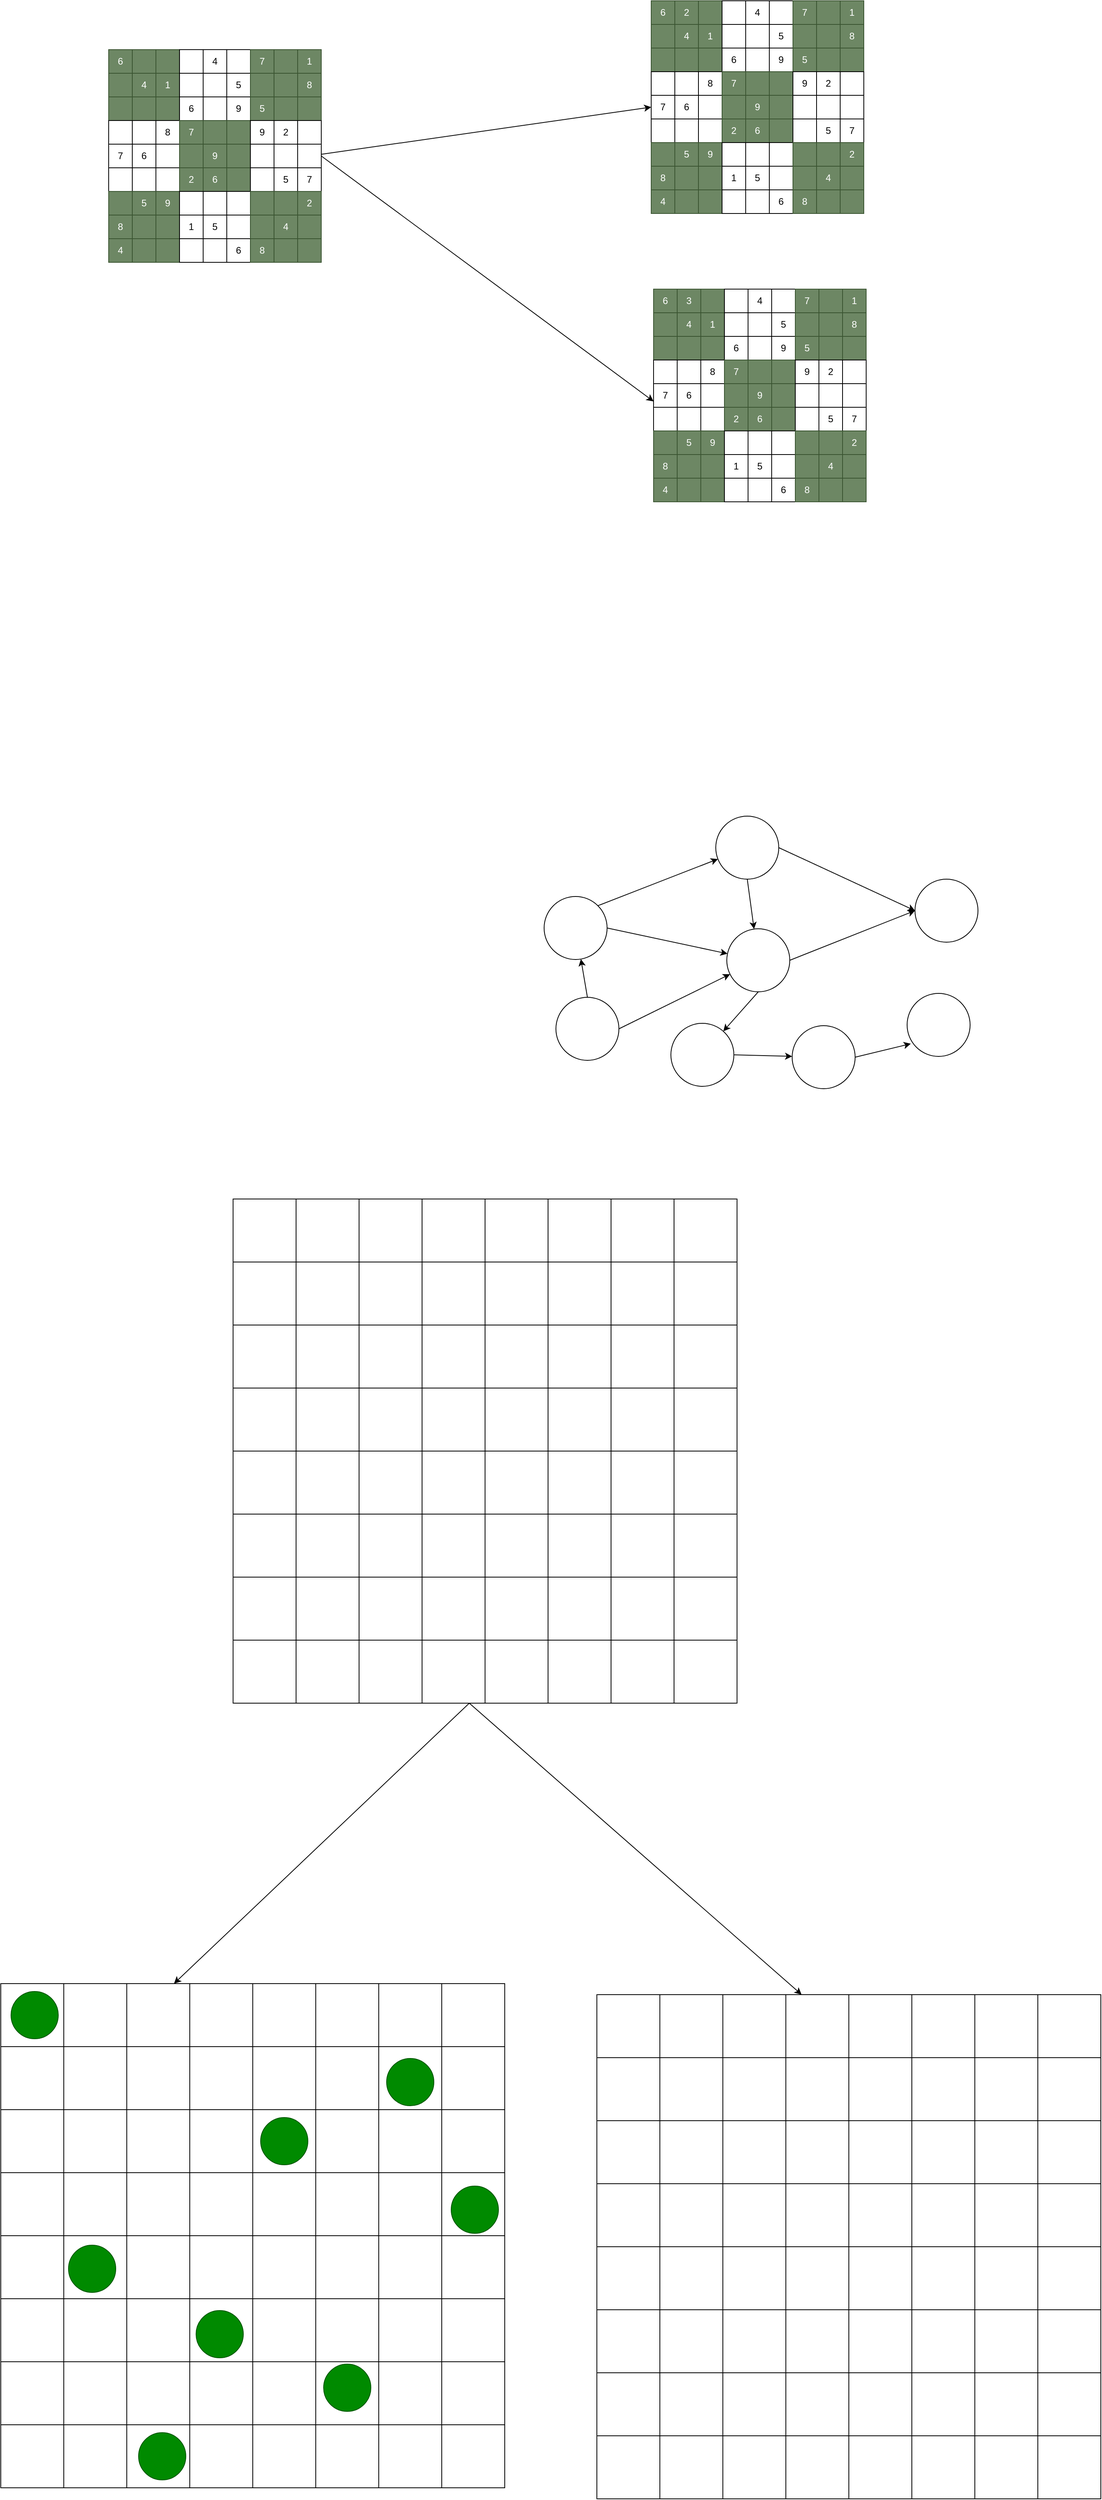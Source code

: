 <mxfile version="13.1.3">
    <diagram id="6hGFLwfOUW9BJ-s0fimq" name="Page-1">
        <mxGraphModel dx="2096" dy="1418" grid="0" gridSize="10" guides="1" tooltips="1" connect="1" arrows="1" fold="1" page="0" pageScale="1" pageWidth="827" pageHeight="1169" math="0" shadow="0">
            <root>
                <mxCell id="0"/>
                <mxCell id="1" parent="0"/>
                <mxCell id="125" value="" style="group;fillColor=#6d8764;strokeColor=#3A5431;fontColor=#ffffff;" parent="1" vertex="1" connectable="0">
                    <mxGeometry x="-375" y="-458" width="270" height="270" as="geometry"/>
                </mxCell>
                <mxCell id="11" value="" style="group;fillColor=#6d8764;strokeColor=#3A5431;fontColor=#ffffff;" parent="125" vertex="1" connectable="0">
                    <mxGeometry width="90" height="90" as="geometry"/>
                </mxCell>
                <mxCell id="2" value="6" style="whiteSpace=wrap;html=1;aspect=fixed;fillColor=#6d8764;strokeColor=#3A5431;fontColor=#ffffff;" parent="11" vertex="1">
                    <mxGeometry width="30" height="30" as="geometry"/>
                </mxCell>
                <mxCell id="3" value="" style="whiteSpace=wrap;html=1;aspect=fixed;fillColor=#6d8764;strokeColor=#3A5431;fontColor=#ffffff;" parent="11" vertex="1">
                    <mxGeometry x="30" width="30" height="30" as="geometry"/>
                </mxCell>
                <mxCell id="4" value="" style="whiteSpace=wrap;html=1;aspect=fixed;fillColor=#6d8764;strokeColor=#3A5431;fontColor=#ffffff;" parent="11" vertex="1">
                    <mxGeometry x="60" width="30" height="30" as="geometry"/>
                </mxCell>
                <mxCell id="5" value="" style="whiteSpace=wrap;html=1;aspect=fixed;fillColor=#6d8764;strokeColor=#3A5431;fontColor=#ffffff;" parent="11" vertex="1">
                    <mxGeometry y="30" width="30" height="30" as="geometry"/>
                </mxCell>
                <mxCell id="6" value="4" style="whiteSpace=wrap;html=1;aspect=fixed;fillColor=#6d8764;strokeColor=#3A5431;fontColor=#ffffff;" parent="11" vertex="1">
                    <mxGeometry x="30" y="30" width="30" height="30" as="geometry"/>
                </mxCell>
                <mxCell id="7" value="1" style="whiteSpace=wrap;html=1;aspect=fixed;fillColor=#6d8764;strokeColor=#3A5431;fontColor=#ffffff;" parent="11" vertex="1">
                    <mxGeometry x="60" y="30" width="30" height="30" as="geometry"/>
                </mxCell>
                <mxCell id="8" value="" style="whiteSpace=wrap;html=1;aspect=fixed;fillColor=#6d8764;strokeColor=#3A5431;fontColor=#ffffff;" parent="11" vertex="1">
                    <mxGeometry y="60" width="30" height="30" as="geometry"/>
                </mxCell>
                <mxCell id="9" value="" style="whiteSpace=wrap;html=1;aspect=fixed;fillColor=#6d8764;strokeColor=#3A5431;fontColor=#ffffff;" parent="11" vertex="1">
                    <mxGeometry x="30" y="60" width="30" height="30" as="geometry"/>
                </mxCell>
                <mxCell id="10" value="" style="whiteSpace=wrap;html=1;aspect=fixed;fillColor=#6d8764;strokeColor=#3A5431;fontColor=#ffffff;" parent="11" vertex="1">
                    <mxGeometry x="60" y="60" width="30" height="30" as="geometry"/>
                </mxCell>
                <mxCell id="12" value="" style="group" parent="125" vertex="1" connectable="0">
                    <mxGeometry x="90" width="90" height="90" as="geometry"/>
                </mxCell>
                <mxCell id="13" value="" style="whiteSpace=wrap;html=1;aspect=fixed;" parent="12" vertex="1">
                    <mxGeometry width="30" height="30" as="geometry"/>
                </mxCell>
                <mxCell id="14" value="4" style="whiteSpace=wrap;html=1;aspect=fixed;" parent="12" vertex="1">
                    <mxGeometry x="30" width="30" height="30" as="geometry"/>
                </mxCell>
                <mxCell id="15" value="" style="whiteSpace=wrap;html=1;aspect=fixed;" parent="12" vertex="1">
                    <mxGeometry x="60" width="30" height="30" as="geometry"/>
                </mxCell>
                <mxCell id="16" value="" style="whiteSpace=wrap;html=1;aspect=fixed;" parent="12" vertex="1">
                    <mxGeometry y="30" width="30" height="30" as="geometry"/>
                </mxCell>
                <mxCell id="17" value="" style="whiteSpace=wrap;html=1;aspect=fixed;" parent="12" vertex="1">
                    <mxGeometry x="30" y="30" width="30" height="30" as="geometry"/>
                </mxCell>
                <mxCell id="18" value="5" style="whiteSpace=wrap;html=1;aspect=fixed;" parent="12" vertex="1">
                    <mxGeometry x="60" y="30" width="30" height="30" as="geometry"/>
                </mxCell>
                <mxCell id="19" value="6" style="whiteSpace=wrap;html=1;aspect=fixed;" parent="12" vertex="1">
                    <mxGeometry y="60" width="30" height="30" as="geometry"/>
                </mxCell>
                <mxCell id="20" value="" style="whiteSpace=wrap;html=1;aspect=fixed;" parent="12" vertex="1">
                    <mxGeometry x="30" y="60" width="30" height="30" as="geometry"/>
                </mxCell>
                <mxCell id="21" value="9" style="whiteSpace=wrap;html=1;aspect=fixed;" parent="12" vertex="1">
                    <mxGeometry x="60" y="60" width="30" height="30" as="geometry"/>
                </mxCell>
                <mxCell id="22" value="" style="group;fillColor=#6d8764;strokeColor=#3A5431;fontColor=#ffffff;" parent="125" vertex="1" connectable="0">
                    <mxGeometry x="180" width="90" height="90" as="geometry"/>
                </mxCell>
                <mxCell id="23" value="7" style="whiteSpace=wrap;html=1;aspect=fixed;fillColor=#6d8764;strokeColor=#3A5431;fontColor=#ffffff;" parent="22" vertex="1">
                    <mxGeometry width="30" height="30" as="geometry"/>
                </mxCell>
                <mxCell id="24" value="" style="whiteSpace=wrap;html=1;aspect=fixed;fillColor=#6d8764;strokeColor=#3A5431;fontColor=#ffffff;" parent="22" vertex="1">
                    <mxGeometry x="30" width="30" height="30" as="geometry"/>
                </mxCell>
                <mxCell id="25" value="1" style="whiteSpace=wrap;html=1;aspect=fixed;fillColor=#6d8764;strokeColor=#3A5431;fontColor=#ffffff;" parent="22" vertex="1">
                    <mxGeometry x="60" width="30" height="30" as="geometry"/>
                </mxCell>
                <mxCell id="26" value="" style="whiteSpace=wrap;html=1;aspect=fixed;fillColor=#6d8764;strokeColor=#3A5431;fontColor=#ffffff;" parent="22" vertex="1">
                    <mxGeometry y="30" width="30" height="30" as="geometry"/>
                </mxCell>
                <mxCell id="27" value="" style="whiteSpace=wrap;html=1;aspect=fixed;fillColor=#6d8764;strokeColor=#3A5431;fontColor=#ffffff;" parent="22" vertex="1">
                    <mxGeometry x="30" y="30" width="30" height="30" as="geometry"/>
                </mxCell>
                <mxCell id="28" value="8" style="whiteSpace=wrap;html=1;aspect=fixed;fillColor=#6d8764;strokeColor=#3A5431;fontColor=#ffffff;" parent="22" vertex="1">
                    <mxGeometry x="60" y="30" width="30" height="30" as="geometry"/>
                </mxCell>
                <mxCell id="29" value="5" style="whiteSpace=wrap;html=1;aspect=fixed;fillColor=#6d8764;strokeColor=#3A5431;fontColor=#ffffff;" parent="22" vertex="1">
                    <mxGeometry y="60" width="30" height="30" as="geometry"/>
                </mxCell>
                <mxCell id="30" value="" style="whiteSpace=wrap;html=1;aspect=fixed;fillColor=#6d8764;strokeColor=#3A5431;fontColor=#ffffff;" parent="22" vertex="1">
                    <mxGeometry x="30" y="60" width="30" height="30" as="geometry"/>
                </mxCell>
                <mxCell id="31" value="" style="whiteSpace=wrap;html=1;aspect=fixed;fillColor=#6d8764;strokeColor=#3A5431;fontColor=#ffffff;" parent="22" vertex="1">
                    <mxGeometry x="60" y="60" width="30" height="30" as="geometry"/>
                </mxCell>
                <mxCell id="64" value="" style="group" parent="125" vertex="1" connectable="0">
                    <mxGeometry y="90" width="90" height="90" as="geometry"/>
                </mxCell>
                <mxCell id="65" value="" style="whiteSpace=wrap;html=1;aspect=fixed;" parent="64" vertex="1">
                    <mxGeometry width="30" height="30" as="geometry"/>
                </mxCell>
                <mxCell id="66" value="" style="whiteSpace=wrap;html=1;aspect=fixed;" parent="64" vertex="1">
                    <mxGeometry x="30" width="30" height="30" as="geometry"/>
                </mxCell>
                <mxCell id="67" value="8" style="whiteSpace=wrap;html=1;aspect=fixed;" parent="64" vertex="1">
                    <mxGeometry x="60" width="30" height="30" as="geometry"/>
                </mxCell>
                <mxCell id="68" value="7" style="whiteSpace=wrap;html=1;aspect=fixed;" parent="64" vertex="1">
                    <mxGeometry y="30" width="30" height="30" as="geometry"/>
                </mxCell>
                <mxCell id="69" value="6" style="whiteSpace=wrap;html=1;aspect=fixed;" parent="64" vertex="1">
                    <mxGeometry x="30" y="30" width="30" height="30" as="geometry"/>
                </mxCell>
                <mxCell id="70" value="" style="whiteSpace=wrap;html=1;aspect=fixed;" parent="64" vertex="1">
                    <mxGeometry x="60" y="30" width="30" height="30" as="geometry"/>
                </mxCell>
                <mxCell id="71" value="" style="whiteSpace=wrap;html=1;aspect=fixed;" parent="64" vertex="1">
                    <mxGeometry y="60" width="30" height="30" as="geometry"/>
                </mxCell>
                <mxCell id="72" value="" style="whiteSpace=wrap;html=1;aspect=fixed;" parent="64" vertex="1">
                    <mxGeometry x="30" y="60" width="30" height="30" as="geometry"/>
                </mxCell>
                <mxCell id="73" value="" style="whiteSpace=wrap;html=1;aspect=fixed;" parent="64" vertex="1">
                    <mxGeometry x="60" y="60" width="30" height="30" as="geometry"/>
                </mxCell>
                <mxCell id="74" value="" style="group;fillColor=#d0cee2;strokeColor=#56517e;" parent="125" vertex="1" connectable="0">
                    <mxGeometry x="90" y="90" width="90" height="90" as="geometry"/>
                </mxCell>
                <mxCell id="75" value="7" style="whiteSpace=wrap;html=1;aspect=fixed;fillColor=#6d8764;strokeColor=#3A5431;fontColor=#ffffff;" parent="74" vertex="1">
                    <mxGeometry width="30" height="30" as="geometry"/>
                </mxCell>
                <mxCell id="76" value="" style="whiteSpace=wrap;html=1;aspect=fixed;fillColor=#6d8764;strokeColor=#3A5431;fontColor=#ffffff;" parent="74" vertex="1">
                    <mxGeometry x="30" width="30" height="30" as="geometry"/>
                </mxCell>
                <mxCell id="77" value="" style="whiteSpace=wrap;html=1;aspect=fixed;fillColor=#6d8764;strokeColor=#3A5431;fontColor=#ffffff;" parent="74" vertex="1">
                    <mxGeometry x="60" width="30" height="30" as="geometry"/>
                </mxCell>
                <mxCell id="78" value="" style="whiteSpace=wrap;html=1;aspect=fixed;fillColor=#6d8764;strokeColor=#3A5431;fontColor=#ffffff;" parent="74" vertex="1">
                    <mxGeometry y="30" width="30" height="30" as="geometry"/>
                </mxCell>
                <mxCell id="79" value="9" style="whiteSpace=wrap;html=1;aspect=fixed;fillColor=#6d8764;strokeColor=#3A5431;fontColor=#ffffff;" parent="74" vertex="1">
                    <mxGeometry x="30" y="30" width="30" height="30" as="geometry"/>
                </mxCell>
                <mxCell id="80" value="" style="whiteSpace=wrap;html=1;aspect=fixed;fillColor=#6d8764;strokeColor=#3A5431;fontColor=#ffffff;" parent="74" vertex="1">
                    <mxGeometry x="60" y="30" width="30" height="30" as="geometry"/>
                </mxCell>
                <mxCell id="81" value="2" style="whiteSpace=wrap;html=1;aspect=fixed;fillColor=#6d8764;strokeColor=#3A5431;fontColor=#ffffff;" parent="74" vertex="1">
                    <mxGeometry y="60" width="30" height="30" as="geometry"/>
                </mxCell>
                <mxCell id="82" value="6" style="whiteSpace=wrap;html=1;aspect=fixed;fillColor=#6d8764;strokeColor=#3A5431;fontColor=#ffffff;" parent="74" vertex="1">
                    <mxGeometry x="30" y="60" width="30" height="30" as="geometry"/>
                </mxCell>
                <mxCell id="83" value="" style="whiteSpace=wrap;html=1;aspect=fixed;fillColor=#6d8764;strokeColor=#3A5431;fontColor=#ffffff;" parent="74" vertex="1">
                    <mxGeometry x="60" y="60" width="30" height="30" as="geometry"/>
                </mxCell>
                <mxCell id="84" value="" style="group" parent="125" vertex="1" connectable="0">
                    <mxGeometry x="180" y="90" width="90" height="90" as="geometry"/>
                </mxCell>
                <mxCell id="85" value="9" style="whiteSpace=wrap;html=1;aspect=fixed;" parent="84" vertex="1">
                    <mxGeometry width="30" height="30" as="geometry"/>
                </mxCell>
                <mxCell id="86" value="2" style="whiteSpace=wrap;html=1;aspect=fixed;" parent="84" vertex="1">
                    <mxGeometry x="30" width="30" height="30" as="geometry"/>
                </mxCell>
                <mxCell id="87" value="" style="whiteSpace=wrap;html=1;aspect=fixed;" parent="84" vertex="1">
                    <mxGeometry x="60" width="30" height="30" as="geometry"/>
                </mxCell>
                <mxCell id="88" value="" style="whiteSpace=wrap;html=1;aspect=fixed;" parent="84" vertex="1">
                    <mxGeometry y="30" width="30" height="30" as="geometry"/>
                </mxCell>
                <mxCell id="89" value="" style="whiteSpace=wrap;html=1;aspect=fixed;" parent="84" vertex="1">
                    <mxGeometry x="30" y="30" width="30" height="30" as="geometry"/>
                </mxCell>
                <mxCell id="90" value="" style="whiteSpace=wrap;html=1;aspect=fixed;" parent="84" vertex="1">
                    <mxGeometry x="60" y="30" width="30" height="30" as="geometry"/>
                </mxCell>
                <mxCell id="91" value="" style="whiteSpace=wrap;html=1;aspect=fixed;" parent="84" vertex="1">
                    <mxGeometry y="60" width="30" height="30" as="geometry"/>
                </mxCell>
                <mxCell id="92" value="5" style="whiteSpace=wrap;html=1;aspect=fixed;" parent="84" vertex="1">
                    <mxGeometry x="30" y="60" width="30" height="30" as="geometry"/>
                </mxCell>
                <mxCell id="93" value="7" style="whiteSpace=wrap;html=1;aspect=fixed;" parent="84" vertex="1">
                    <mxGeometry x="60" y="60" width="30" height="30" as="geometry"/>
                </mxCell>
                <mxCell id="95" value="" style="group;fillColor=#6d8764;strokeColor=#3A5431;fontColor=#ffffff;" parent="125" vertex="1" connectable="0">
                    <mxGeometry y="180" width="90" height="90" as="geometry"/>
                </mxCell>
                <mxCell id="96" value="" style="whiteSpace=wrap;html=1;aspect=fixed;fillColor=#6d8764;strokeColor=#3A5431;fontColor=#ffffff;" parent="95" vertex="1">
                    <mxGeometry width="30" height="30" as="geometry"/>
                </mxCell>
                <mxCell id="97" value="5" style="whiteSpace=wrap;html=1;aspect=fixed;fillColor=#6d8764;strokeColor=#3A5431;fontColor=#ffffff;" parent="95" vertex="1">
                    <mxGeometry x="30" width="30" height="30" as="geometry"/>
                </mxCell>
                <mxCell id="98" value="9" style="whiteSpace=wrap;html=1;aspect=fixed;fillColor=#6d8764;strokeColor=#3A5431;fontColor=#ffffff;" parent="95" vertex="1">
                    <mxGeometry x="60" width="30" height="30" as="geometry"/>
                </mxCell>
                <mxCell id="99" value="8" style="whiteSpace=wrap;html=1;aspect=fixed;fillColor=#6d8764;strokeColor=#3A5431;fontColor=#ffffff;" parent="95" vertex="1">
                    <mxGeometry y="30" width="30" height="30" as="geometry"/>
                </mxCell>
                <mxCell id="100" value="" style="whiteSpace=wrap;html=1;aspect=fixed;fillColor=#6d8764;strokeColor=#3A5431;fontColor=#ffffff;" parent="95" vertex="1">
                    <mxGeometry x="30" y="30" width="30" height="30" as="geometry"/>
                </mxCell>
                <mxCell id="101" value="" style="whiteSpace=wrap;html=1;aspect=fixed;fillColor=#6d8764;strokeColor=#3A5431;fontColor=#ffffff;" parent="95" vertex="1">
                    <mxGeometry x="60" y="30" width="30" height="30" as="geometry"/>
                </mxCell>
                <mxCell id="102" value="4" style="whiteSpace=wrap;html=1;aspect=fixed;fillColor=#6d8764;strokeColor=#3A5431;fontColor=#ffffff;" parent="95" vertex="1">
                    <mxGeometry y="60" width="30" height="30" as="geometry"/>
                </mxCell>
                <mxCell id="103" value="" style="whiteSpace=wrap;html=1;aspect=fixed;fillColor=#6d8764;strokeColor=#3A5431;fontColor=#ffffff;" parent="95" vertex="1">
                    <mxGeometry x="30" y="60" width="30" height="30" as="geometry"/>
                </mxCell>
                <mxCell id="104" value="" style="whiteSpace=wrap;html=1;aspect=fixed;fillColor=#6d8764;strokeColor=#3A5431;fontColor=#ffffff;" parent="95" vertex="1">
                    <mxGeometry x="60" y="60" width="30" height="30" as="geometry"/>
                </mxCell>
                <mxCell id="105" value="" style="group" parent="125" vertex="1" connectable="0">
                    <mxGeometry x="90" y="180" width="90" height="90" as="geometry"/>
                </mxCell>
                <mxCell id="106" value="" style="whiteSpace=wrap;html=1;aspect=fixed;" parent="105" vertex="1">
                    <mxGeometry width="30" height="30" as="geometry"/>
                </mxCell>
                <mxCell id="107" value="" style="whiteSpace=wrap;html=1;aspect=fixed;" parent="105" vertex="1">
                    <mxGeometry x="30" width="30" height="30" as="geometry"/>
                </mxCell>
                <mxCell id="108" value="" style="whiteSpace=wrap;html=1;aspect=fixed;" parent="105" vertex="1">
                    <mxGeometry x="60" width="30" height="30" as="geometry"/>
                </mxCell>
                <mxCell id="109" value="1" style="whiteSpace=wrap;html=1;aspect=fixed;" parent="105" vertex="1">
                    <mxGeometry y="30" width="30" height="30" as="geometry"/>
                </mxCell>
                <mxCell id="110" value="5" style="whiteSpace=wrap;html=1;aspect=fixed;" parent="105" vertex="1">
                    <mxGeometry x="30" y="30" width="30" height="30" as="geometry"/>
                </mxCell>
                <mxCell id="111" value="" style="whiteSpace=wrap;html=1;aspect=fixed;" parent="105" vertex="1">
                    <mxGeometry x="60" y="30" width="30" height="30" as="geometry"/>
                </mxCell>
                <mxCell id="112" value="" style="whiteSpace=wrap;html=1;aspect=fixed;" parent="105" vertex="1">
                    <mxGeometry y="60" width="30" height="30" as="geometry"/>
                </mxCell>
                <mxCell id="113" value="" style="whiteSpace=wrap;html=1;aspect=fixed;" parent="105" vertex="1">
                    <mxGeometry x="30" y="60" width="30" height="30" as="geometry"/>
                </mxCell>
                <mxCell id="114" value="6" style="whiteSpace=wrap;html=1;aspect=fixed;" parent="105" vertex="1">
                    <mxGeometry x="60" y="60" width="30" height="30" as="geometry"/>
                </mxCell>
                <mxCell id="115" value="" style="group;fillColor=#6d8764;strokeColor=#3A5431;fontColor=#ffffff;" parent="125" vertex="1" connectable="0">
                    <mxGeometry x="180" y="180" width="90" height="90" as="geometry"/>
                </mxCell>
                <mxCell id="116" value="" style="whiteSpace=wrap;html=1;aspect=fixed;fillColor=#6d8764;strokeColor=#3A5431;fontColor=#ffffff;" parent="115" vertex="1">
                    <mxGeometry width="30" height="30" as="geometry"/>
                </mxCell>
                <mxCell id="117" value="" style="whiteSpace=wrap;html=1;aspect=fixed;fillColor=#6d8764;strokeColor=#3A5431;fontColor=#ffffff;" parent="115" vertex="1">
                    <mxGeometry x="30" width="30" height="30" as="geometry"/>
                </mxCell>
                <mxCell id="118" value="2" style="whiteSpace=wrap;html=1;aspect=fixed;fillColor=#6d8764;strokeColor=#3A5431;fontColor=#ffffff;" parent="115" vertex="1">
                    <mxGeometry x="60" width="30" height="30" as="geometry"/>
                </mxCell>
                <mxCell id="119" value="" style="whiteSpace=wrap;html=1;aspect=fixed;fillColor=#6d8764;strokeColor=#3A5431;fontColor=#ffffff;" parent="115" vertex="1">
                    <mxGeometry y="30" width="30" height="30" as="geometry"/>
                </mxCell>
                <mxCell id="120" value="4" style="whiteSpace=wrap;html=1;aspect=fixed;fillColor=#6d8764;strokeColor=#3A5431;fontColor=#ffffff;" parent="115" vertex="1">
                    <mxGeometry x="30" y="30" width="30" height="30" as="geometry"/>
                </mxCell>
                <mxCell id="121" value="" style="whiteSpace=wrap;html=1;aspect=fixed;fillColor=#6d8764;strokeColor=#3A5431;fontColor=#ffffff;" parent="115" vertex="1">
                    <mxGeometry x="60" y="30" width="30" height="30" as="geometry"/>
                </mxCell>
                <mxCell id="122" value="8" style="whiteSpace=wrap;html=1;aspect=fixed;fillColor=#6d8764;strokeColor=#3A5431;fontColor=#ffffff;" parent="115" vertex="1">
                    <mxGeometry y="60" width="30" height="30" as="geometry"/>
                </mxCell>
                <mxCell id="123" value="" style="whiteSpace=wrap;html=1;aspect=fixed;fillColor=#6d8764;strokeColor=#3A5431;fontColor=#ffffff;" parent="115" vertex="1">
                    <mxGeometry x="30" y="60" width="30" height="30" as="geometry"/>
                </mxCell>
                <mxCell id="124" value="" style="whiteSpace=wrap;html=1;aspect=fixed;fillColor=#6d8764;strokeColor=#3A5431;fontColor=#ffffff;" parent="115" vertex="1">
                    <mxGeometry x="60" y="60" width="30" height="30" as="geometry"/>
                </mxCell>
                <mxCell id="128" value="" style="group;fillColor=#6d8764;strokeColor=#3A5431;fontColor=#ffffff;" parent="1" vertex="1" connectable="0">
                    <mxGeometry x="314" y="-520" width="270" height="270" as="geometry"/>
                </mxCell>
                <mxCell id="129" value="" style="group;fillColor=#6d8764;strokeColor=#3A5431;fontColor=#ffffff;" parent="128" vertex="1" connectable="0">
                    <mxGeometry width="90" height="90" as="geometry"/>
                </mxCell>
                <mxCell id="130" value="6" style="whiteSpace=wrap;html=1;aspect=fixed;fillColor=#6d8764;strokeColor=#3A5431;fontColor=#ffffff;" parent="129" vertex="1">
                    <mxGeometry width="30" height="30" as="geometry"/>
                </mxCell>
                <mxCell id="131" value="2" style="whiteSpace=wrap;html=1;aspect=fixed;fillColor=#6d8764;strokeColor=#3A5431;fontColor=#ffffff;" parent="129" vertex="1">
                    <mxGeometry x="30" width="30" height="30" as="geometry"/>
                </mxCell>
                <mxCell id="132" value="" style="whiteSpace=wrap;html=1;aspect=fixed;fillColor=#6d8764;strokeColor=#3A5431;fontColor=#ffffff;" parent="129" vertex="1">
                    <mxGeometry x="60" width="30" height="30" as="geometry"/>
                </mxCell>
                <mxCell id="133" value="" style="whiteSpace=wrap;html=1;aspect=fixed;fillColor=#6d8764;strokeColor=#3A5431;fontColor=#ffffff;" parent="129" vertex="1">
                    <mxGeometry y="30" width="30" height="30" as="geometry"/>
                </mxCell>
                <mxCell id="134" value="4" style="whiteSpace=wrap;html=1;aspect=fixed;fillColor=#6d8764;strokeColor=#3A5431;fontColor=#ffffff;" parent="129" vertex="1">
                    <mxGeometry x="30" y="30" width="30" height="30" as="geometry"/>
                </mxCell>
                <mxCell id="135" value="1" style="whiteSpace=wrap;html=1;aspect=fixed;fillColor=#6d8764;strokeColor=#3A5431;fontColor=#ffffff;" parent="129" vertex="1">
                    <mxGeometry x="60" y="30" width="30" height="30" as="geometry"/>
                </mxCell>
                <mxCell id="136" value="" style="whiteSpace=wrap;html=1;aspect=fixed;fillColor=#6d8764;strokeColor=#3A5431;fontColor=#ffffff;" parent="129" vertex="1">
                    <mxGeometry y="60" width="30" height="30" as="geometry"/>
                </mxCell>
                <mxCell id="137" value="" style="whiteSpace=wrap;html=1;aspect=fixed;fillColor=#6d8764;strokeColor=#3A5431;fontColor=#ffffff;" parent="129" vertex="1">
                    <mxGeometry x="30" y="60" width="30" height="30" as="geometry"/>
                </mxCell>
                <mxCell id="138" value="" style="whiteSpace=wrap;html=1;aspect=fixed;fillColor=#6d8764;strokeColor=#3A5431;fontColor=#ffffff;" parent="129" vertex="1">
                    <mxGeometry x="60" y="60" width="30" height="30" as="geometry"/>
                </mxCell>
                <mxCell id="139" value="" style="group" parent="128" vertex="1" connectable="0">
                    <mxGeometry x="90" width="90" height="90" as="geometry"/>
                </mxCell>
                <mxCell id="140" value="" style="whiteSpace=wrap;html=1;aspect=fixed;" parent="139" vertex="1">
                    <mxGeometry width="30" height="30" as="geometry"/>
                </mxCell>
                <mxCell id="141" value="4" style="whiteSpace=wrap;html=1;aspect=fixed;" parent="139" vertex="1">
                    <mxGeometry x="30" width="30" height="30" as="geometry"/>
                </mxCell>
                <mxCell id="142" value="" style="whiteSpace=wrap;html=1;aspect=fixed;" parent="139" vertex="1">
                    <mxGeometry x="60" width="30" height="30" as="geometry"/>
                </mxCell>
                <mxCell id="143" value="" style="whiteSpace=wrap;html=1;aspect=fixed;" parent="139" vertex="1">
                    <mxGeometry y="30" width="30" height="30" as="geometry"/>
                </mxCell>
                <mxCell id="144" value="" style="whiteSpace=wrap;html=1;aspect=fixed;" parent="139" vertex="1">
                    <mxGeometry x="30" y="30" width="30" height="30" as="geometry"/>
                </mxCell>
                <mxCell id="145" value="5" style="whiteSpace=wrap;html=1;aspect=fixed;" parent="139" vertex="1">
                    <mxGeometry x="60" y="30" width="30" height="30" as="geometry"/>
                </mxCell>
                <mxCell id="146" value="6" style="whiteSpace=wrap;html=1;aspect=fixed;" parent="139" vertex="1">
                    <mxGeometry y="60" width="30" height="30" as="geometry"/>
                </mxCell>
                <mxCell id="147" value="" style="whiteSpace=wrap;html=1;aspect=fixed;" parent="139" vertex="1">
                    <mxGeometry x="30" y="60" width="30" height="30" as="geometry"/>
                </mxCell>
                <mxCell id="148" value="9" style="whiteSpace=wrap;html=1;aspect=fixed;" parent="139" vertex="1">
                    <mxGeometry x="60" y="60" width="30" height="30" as="geometry"/>
                </mxCell>
                <mxCell id="149" value="" style="group;fillColor=#6d8764;strokeColor=#3A5431;fontColor=#ffffff;" parent="128" vertex="1" connectable="0">
                    <mxGeometry x="180" width="90" height="90" as="geometry"/>
                </mxCell>
                <mxCell id="150" value="7" style="whiteSpace=wrap;html=1;aspect=fixed;fillColor=#6d8764;strokeColor=#3A5431;fontColor=#ffffff;" parent="149" vertex="1">
                    <mxGeometry width="30" height="30" as="geometry"/>
                </mxCell>
                <mxCell id="151" value="" style="whiteSpace=wrap;html=1;aspect=fixed;fillColor=#6d8764;strokeColor=#3A5431;fontColor=#ffffff;" parent="149" vertex="1">
                    <mxGeometry x="30" width="30" height="30" as="geometry"/>
                </mxCell>
                <mxCell id="152" value="1" style="whiteSpace=wrap;html=1;aspect=fixed;fillColor=#6d8764;strokeColor=#3A5431;fontColor=#ffffff;" parent="149" vertex="1">
                    <mxGeometry x="60" width="30" height="30" as="geometry"/>
                </mxCell>
                <mxCell id="153" value="" style="whiteSpace=wrap;html=1;aspect=fixed;fillColor=#6d8764;strokeColor=#3A5431;fontColor=#ffffff;" parent="149" vertex="1">
                    <mxGeometry y="30" width="30" height="30" as="geometry"/>
                </mxCell>
                <mxCell id="154" value="" style="whiteSpace=wrap;html=1;aspect=fixed;fillColor=#6d8764;strokeColor=#3A5431;fontColor=#ffffff;" parent="149" vertex="1">
                    <mxGeometry x="30" y="30" width="30" height="30" as="geometry"/>
                </mxCell>
                <mxCell id="155" value="8" style="whiteSpace=wrap;html=1;aspect=fixed;fillColor=#6d8764;strokeColor=#3A5431;fontColor=#ffffff;" parent="149" vertex="1">
                    <mxGeometry x="60" y="30" width="30" height="30" as="geometry"/>
                </mxCell>
                <mxCell id="156" value="5" style="whiteSpace=wrap;html=1;aspect=fixed;fillColor=#6d8764;strokeColor=#3A5431;fontColor=#ffffff;" parent="149" vertex="1">
                    <mxGeometry y="60" width="30" height="30" as="geometry"/>
                </mxCell>
                <mxCell id="157" value="" style="whiteSpace=wrap;html=1;aspect=fixed;fillColor=#6d8764;strokeColor=#3A5431;fontColor=#ffffff;" parent="149" vertex="1">
                    <mxGeometry x="30" y="60" width="30" height="30" as="geometry"/>
                </mxCell>
                <mxCell id="158" value="" style="whiteSpace=wrap;html=1;aspect=fixed;fillColor=#6d8764;strokeColor=#3A5431;fontColor=#ffffff;" parent="149" vertex="1">
                    <mxGeometry x="60" y="60" width="30" height="30" as="geometry"/>
                </mxCell>
                <mxCell id="159" value="" style="group" parent="128" vertex="1" connectable="0">
                    <mxGeometry y="90" width="90" height="90" as="geometry"/>
                </mxCell>
                <mxCell id="160" value="" style="whiteSpace=wrap;html=1;aspect=fixed;" parent="159" vertex="1">
                    <mxGeometry width="30" height="30" as="geometry"/>
                </mxCell>
                <mxCell id="161" value="" style="whiteSpace=wrap;html=1;aspect=fixed;" parent="159" vertex="1">
                    <mxGeometry x="30" width="30" height="30" as="geometry"/>
                </mxCell>
                <mxCell id="162" value="8" style="whiteSpace=wrap;html=1;aspect=fixed;" parent="159" vertex="1">
                    <mxGeometry x="60" width="30" height="30" as="geometry"/>
                </mxCell>
                <mxCell id="163" value="7" style="whiteSpace=wrap;html=1;aspect=fixed;" parent="159" vertex="1">
                    <mxGeometry y="30" width="30" height="30" as="geometry"/>
                </mxCell>
                <mxCell id="164" value="6" style="whiteSpace=wrap;html=1;aspect=fixed;" parent="159" vertex="1">
                    <mxGeometry x="30" y="30" width="30" height="30" as="geometry"/>
                </mxCell>
                <mxCell id="165" value="" style="whiteSpace=wrap;html=1;aspect=fixed;" parent="159" vertex="1">
                    <mxGeometry x="60" y="30" width="30" height="30" as="geometry"/>
                </mxCell>
                <mxCell id="166" value="" style="whiteSpace=wrap;html=1;aspect=fixed;" parent="159" vertex="1">
                    <mxGeometry y="60" width="30" height="30" as="geometry"/>
                </mxCell>
                <mxCell id="167" value="" style="whiteSpace=wrap;html=1;aspect=fixed;" parent="159" vertex="1">
                    <mxGeometry x="30" y="60" width="30" height="30" as="geometry"/>
                </mxCell>
                <mxCell id="168" value="" style="whiteSpace=wrap;html=1;aspect=fixed;" parent="159" vertex="1">
                    <mxGeometry x="60" y="60" width="30" height="30" as="geometry"/>
                </mxCell>
                <mxCell id="169" value="" style="group;fillColor=#d0cee2;strokeColor=#56517e;" parent="128" vertex="1" connectable="0">
                    <mxGeometry x="90" y="90" width="90" height="90" as="geometry"/>
                </mxCell>
                <mxCell id="170" value="7" style="whiteSpace=wrap;html=1;aspect=fixed;fillColor=#6d8764;strokeColor=#3A5431;fontColor=#ffffff;" parent="169" vertex="1">
                    <mxGeometry width="30" height="30" as="geometry"/>
                </mxCell>
                <mxCell id="171" value="" style="whiteSpace=wrap;html=1;aspect=fixed;fillColor=#6d8764;strokeColor=#3A5431;fontColor=#ffffff;" parent="169" vertex="1">
                    <mxGeometry x="30" width="30" height="30" as="geometry"/>
                </mxCell>
                <mxCell id="172" value="" style="whiteSpace=wrap;html=1;aspect=fixed;fillColor=#6d8764;strokeColor=#3A5431;fontColor=#ffffff;" parent="169" vertex="1">
                    <mxGeometry x="60" width="30" height="30" as="geometry"/>
                </mxCell>
                <mxCell id="173" value="" style="whiteSpace=wrap;html=1;aspect=fixed;fillColor=#6d8764;strokeColor=#3A5431;fontColor=#ffffff;" parent="169" vertex="1">
                    <mxGeometry y="30" width="30" height="30" as="geometry"/>
                </mxCell>
                <mxCell id="174" value="9" style="whiteSpace=wrap;html=1;aspect=fixed;fillColor=#6d8764;strokeColor=#3A5431;fontColor=#ffffff;" parent="169" vertex="1">
                    <mxGeometry x="30" y="30" width="30" height="30" as="geometry"/>
                </mxCell>
                <mxCell id="175" value="" style="whiteSpace=wrap;html=1;aspect=fixed;fillColor=#6d8764;strokeColor=#3A5431;fontColor=#ffffff;" parent="169" vertex="1">
                    <mxGeometry x="60" y="30" width="30" height="30" as="geometry"/>
                </mxCell>
                <mxCell id="176" value="2" style="whiteSpace=wrap;html=1;aspect=fixed;fillColor=#6d8764;strokeColor=#3A5431;fontColor=#ffffff;" parent="169" vertex="1">
                    <mxGeometry y="60" width="30" height="30" as="geometry"/>
                </mxCell>
                <mxCell id="177" value="6" style="whiteSpace=wrap;html=1;aspect=fixed;fillColor=#6d8764;strokeColor=#3A5431;fontColor=#ffffff;" parent="169" vertex="1">
                    <mxGeometry x="30" y="60" width="30" height="30" as="geometry"/>
                </mxCell>
                <mxCell id="178" value="" style="whiteSpace=wrap;html=1;aspect=fixed;fillColor=#6d8764;strokeColor=#3A5431;fontColor=#ffffff;" parent="169" vertex="1">
                    <mxGeometry x="60" y="60" width="30" height="30" as="geometry"/>
                </mxCell>
                <mxCell id="179" value="" style="group" parent="128" vertex="1" connectable="0">
                    <mxGeometry x="180" y="90" width="90" height="90" as="geometry"/>
                </mxCell>
                <mxCell id="180" value="9" style="whiteSpace=wrap;html=1;aspect=fixed;" parent="179" vertex="1">
                    <mxGeometry width="30" height="30" as="geometry"/>
                </mxCell>
                <mxCell id="181" value="2" style="whiteSpace=wrap;html=1;aspect=fixed;" parent="179" vertex="1">
                    <mxGeometry x="30" width="30" height="30" as="geometry"/>
                </mxCell>
                <mxCell id="182" value="" style="whiteSpace=wrap;html=1;aspect=fixed;" parent="179" vertex="1">
                    <mxGeometry x="60" width="30" height="30" as="geometry"/>
                </mxCell>
                <mxCell id="183" value="" style="whiteSpace=wrap;html=1;aspect=fixed;" parent="179" vertex="1">
                    <mxGeometry y="30" width="30" height="30" as="geometry"/>
                </mxCell>
                <mxCell id="184" value="" style="whiteSpace=wrap;html=1;aspect=fixed;" parent="179" vertex="1">
                    <mxGeometry x="30" y="30" width="30" height="30" as="geometry"/>
                </mxCell>
                <mxCell id="185" value="" style="whiteSpace=wrap;html=1;aspect=fixed;" parent="179" vertex="1">
                    <mxGeometry x="60" y="30" width="30" height="30" as="geometry"/>
                </mxCell>
                <mxCell id="186" value="" style="whiteSpace=wrap;html=1;aspect=fixed;" parent="179" vertex="1">
                    <mxGeometry y="60" width="30" height="30" as="geometry"/>
                </mxCell>
                <mxCell id="187" value="5" style="whiteSpace=wrap;html=1;aspect=fixed;" parent="179" vertex="1">
                    <mxGeometry x="30" y="60" width="30" height="30" as="geometry"/>
                </mxCell>
                <mxCell id="188" value="7" style="whiteSpace=wrap;html=1;aspect=fixed;" parent="179" vertex="1">
                    <mxGeometry x="60" y="60" width="30" height="30" as="geometry"/>
                </mxCell>
                <mxCell id="189" value="" style="group;fillColor=#6d8764;strokeColor=#3A5431;fontColor=#ffffff;" parent="128" vertex="1" connectable="0">
                    <mxGeometry y="180" width="90" height="90" as="geometry"/>
                </mxCell>
                <mxCell id="190" value="" style="whiteSpace=wrap;html=1;aspect=fixed;fillColor=#6d8764;strokeColor=#3A5431;fontColor=#ffffff;" parent="189" vertex="1">
                    <mxGeometry width="30" height="30" as="geometry"/>
                </mxCell>
                <mxCell id="191" value="5" style="whiteSpace=wrap;html=1;aspect=fixed;fillColor=#6d8764;strokeColor=#3A5431;fontColor=#ffffff;" parent="189" vertex="1">
                    <mxGeometry x="30" width="30" height="30" as="geometry"/>
                </mxCell>
                <mxCell id="192" value="9" style="whiteSpace=wrap;html=1;aspect=fixed;fillColor=#6d8764;strokeColor=#3A5431;fontColor=#ffffff;" parent="189" vertex="1">
                    <mxGeometry x="60" width="30" height="30" as="geometry"/>
                </mxCell>
                <mxCell id="193" value="8" style="whiteSpace=wrap;html=1;aspect=fixed;fillColor=#6d8764;strokeColor=#3A5431;fontColor=#ffffff;" parent="189" vertex="1">
                    <mxGeometry y="30" width="30" height="30" as="geometry"/>
                </mxCell>
                <mxCell id="194" value="" style="whiteSpace=wrap;html=1;aspect=fixed;fillColor=#6d8764;strokeColor=#3A5431;fontColor=#ffffff;" parent="189" vertex="1">
                    <mxGeometry x="30" y="30" width="30" height="30" as="geometry"/>
                </mxCell>
                <mxCell id="195" value="" style="whiteSpace=wrap;html=1;aspect=fixed;fillColor=#6d8764;strokeColor=#3A5431;fontColor=#ffffff;" parent="189" vertex="1">
                    <mxGeometry x="60" y="30" width="30" height="30" as="geometry"/>
                </mxCell>
                <mxCell id="196" value="4" style="whiteSpace=wrap;html=1;aspect=fixed;fillColor=#6d8764;strokeColor=#3A5431;fontColor=#ffffff;" parent="189" vertex="1">
                    <mxGeometry y="60" width="30" height="30" as="geometry"/>
                </mxCell>
                <mxCell id="197" value="" style="whiteSpace=wrap;html=1;aspect=fixed;fillColor=#6d8764;strokeColor=#3A5431;fontColor=#ffffff;" parent="189" vertex="1">
                    <mxGeometry x="30" y="60" width="30" height="30" as="geometry"/>
                </mxCell>
                <mxCell id="198" value="" style="whiteSpace=wrap;html=1;aspect=fixed;fillColor=#6d8764;strokeColor=#3A5431;fontColor=#ffffff;" parent="189" vertex="1">
                    <mxGeometry x="60" y="60" width="30" height="30" as="geometry"/>
                </mxCell>
                <mxCell id="199" value="" style="group" parent="128" vertex="1" connectable="0">
                    <mxGeometry x="90" y="180" width="90" height="90" as="geometry"/>
                </mxCell>
                <mxCell id="200" value="" style="whiteSpace=wrap;html=1;aspect=fixed;" parent="199" vertex="1">
                    <mxGeometry width="30" height="30" as="geometry"/>
                </mxCell>
                <mxCell id="201" value="" style="whiteSpace=wrap;html=1;aspect=fixed;" parent="199" vertex="1">
                    <mxGeometry x="30" width="30" height="30" as="geometry"/>
                </mxCell>
                <mxCell id="202" value="" style="whiteSpace=wrap;html=1;aspect=fixed;" parent="199" vertex="1">
                    <mxGeometry x="60" width="30" height="30" as="geometry"/>
                </mxCell>
                <mxCell id="203" value="1" style="whiteSpace=wrap;html=1;aspect=fixed;" parent="199" vertex="1">
                    <mxGeometry y="30" width="30" height="30" as="geometry"/>
                </mxCell>
                <mxCell id="204" value="5" style="whiteSpace=wrap;html=1;aspect=fixed;" parent="199" vertex="1">
                    <mxGeometry x="30" y="30" width="30" height="30" as="geometry"/>
                </mxCell>
                <mxCell id="205" value="" style="whiteSpace=wrap;html=1;aspect=fixed;" parent="199" vertex="1">
                    <mxGeometry x="60" y="30" width="30" height="30" as="geometry"/>
                </mxCell>
                <mxCell id="206" value="" style="whiteSpace=wrap;html=1;aspect=fixed;" parent="199" vertex="1">
                    <mxGeometry y="60" width="30" height="30" as="geometry"/>
                </mxCell>
                <mxCell id="207" value="" style="whiteSpace=wrap;html=1;aspect=fixed;" parent="199" vertex="1">
                    <mxGeometry x="30" y="60" width="30" height="30" as="geometry"/>
                </mxCell>
                <mxCell id="208" value="6" style="whiteSpace=wrap;html=1;aspect=fixed;" parent="199" vertex="1">
                    <mxGeometry x="60" y="60" width="30" height="30" as="geometry"/>
                </mxCell>
                <mxCell id="209" value="" style="group;fillColor=#6d8764;strokeColor=#3A5431;fontColor=#ffffff;" parent="128" vertex="1" connectable="0">
                    <mxGeometry x="180" y="180" width="90" height="90" as="geometry"/>
                </mxCell>
                <mxCell id="210" value="" style="whiteSpace=wrap;html=1;aspect=fixed;fillColor=#6d8764;strokeColor=#3A5431;fontColor=#ffffff;" parent="209" vertex="1">
                    <mxGeometry width="30" height="30" as="geometry"/>
                </mxCell>
                <mxCell id="211" value="" style="whiteSpace=wrap;html=1;aspect=fixed;fillColor=#6d8764;strokeColor=#3A5431;fontColor=#ffffff;" parent="209" vertex="1">
                    <mxGeometry x="30" width="30" height="30" as="geometry"/>
                </mxCell>
                <mxCell id="212" value="2" style="whiteSpace=wrap;html=1;aspect=fixed;fillColor=#6d8764;strokeColor=#3A5431;fontColor=#ffffff;" parent="209" vertex="1">
                    <mxGeometry x="60" width="30" height="30" as="geometry"/>
                </mxCell>
                <mxCell id="213" value="" style="whiteSpace=wrap;html=1;aspect=fixed;fillColor=#6d8764;strokeColor=#3A5431;fontColor=#ffffff;" parent="209" vertex="1">
                    <mxGeometry y="30" width="30" height="30" as="geometry"/>
                </mxCell>
                <mxCell id="214" value="4" style="whiteSpace=wrap;html=1;aspect=fixed;fillColor=#6d8764;strokeColor=#3A5431;fontColor=#ffffff;" parent="209" vertex="1">
                    <mxGeometry x="30" y="30" width="30" height="30" as="geometry"/>
                </mxCell>
                <mxCell id="215" value="" style="whiteSpace=wrap;html=1;aspect=fixed;fillColor=#6d8764;strokeColor=#3A5431;fontColor=#ffffff;" parent="209" vertex="1">
                    <mxGeometry x="60" y="30" width="30" height="30" as="geometry"/>
                </mxCell>
                <mxCell id="216" value="8" style="whiteSpace=wrap;html=1;aspect=fixed;fillColor=#6d8764;strokeColor=#3A5431;fontColor=#ffffff;" parent="209" vertex="1">
                    <mxGeometry y="60" width="30" height="30" as="geometry"/>
                </mxCell>
                <mxCell id="217" value="" style="whiteSpace=wrap;html=1;aspect=fixed;fillColor=#6d8764;strokeColor=#3A5431;fontColor=#ffffff;" parent="209" vertex="1">
                    <mxGeometry x="30" y="60" width="30" height="30" as="geometry"/>
                </mxCell>
                <mxCell id="218" value="" style="whiteSpace=wrap;html=1;aspect=fixed;fillColor=#6d8764;strokeColor=#3A5431;fontColor=#ffffff;" parent="209" vertex="1">
                    <mxGeometry x="60" y="60" width="30" height="30" as="geometry"/>
                </mxCell>
                <mxCell id="227" style="edgeStyle=none;rounded=0;orthogonalLoop=1;jettySize=auto;html=1;exitX=1;exitY=0;exitDx=0;exitDy=0;" parent="1" source="219" target="221" edge="1">
                    <mxGeometry relative="1" as="geometry"/>
                </mxCell>
                <mxCell id="232" style="edgeStyle=none;rounded=0;orthogonalLoop=1;jettySize=auto;html=1;exitX=1;exitY=0.5;exitDx=0;exitDy=0;" parent="1" source="219" target="220" edge="1">
                    <mxGeometry relative="1" as="geometry"/>
                </mxCell>
                <mxCell id="219" value="" style="ellipse;whiteSpace=wrap;html=1;aspect=fixed;" parent="1" vertex="1">
                    <mxGeometry x="178" y="617" width="80" height="80" as="geometry"/>
                </mxCell>
                <mxCell id="233" style="edgeStyle=none;rounded=0;orthogonalLoop=1;jettySize=auto;html=1;exitX=0.5;exitY=1;exitDx=0;exitDy=0;" parent="1" source="220" target="225" edge="1">
                    <mxGeometry relative="1" as="geometry"/>
                </mxCell>
                <mxCell id="236" style="edgeStyle=none;rounded=0;orthogonalLoop=1;jettySize=auto;html=1;exitX=1;exitY=0.5;exitDx=0;exitDy=0;entryX=0;entryY=0.5;entryDx=0;entryDy=0;" parent="1" source="220" target="224" edge="1">
                    <mxGeometry relative="1" as="geometry"/>
                </mxCell>
                <mxCell id="220" value="" style="ellipse;whiteSpace=wrap;html=1;aspect=fixed;" parent="1" vertex="1">
                    <mxGeometry x="410" y="658" width="80" height="80" as="geometry"/>
                </mxCell>
                <mxCell id="228" style="edgeStyle=none;rounded=0;orthogonalLoop=1;jettySize=auto;html=1;exitX=0.5;exitY=1;exitDx=0;exitDy=0;" parent="1" source="221" target="220" edge="1">
                    <mxGeometry relative="1" as="geometry"/>
                </mxCell>
                <mxCell id="229" style="edgeStyle=none;rounded=0;orthogonalLoop=1;jettySize=auto;html=1;exitX=1;exitY=0.5;exitDx=0;exitDy=0;entryX=0;entryY=0.5;entryDx=0;entryDy=0;" parent="1" source="221" target="224" edge="1">
                    <mxGeometry relative="1" as="geometry"/>
                </mxCell>
                <mxCell id="221" value="" style="ellipse;whiteSpace=wrap;html=1;aspect=fixed;" parent="1" vertex="1">
                    <mxGeometry x="396" y="515" width="80" height="80" as="geometry"/>
                </mxCell>
                <mxCell id="230" style="edgeStyle=none;rounded=0;orthogonalLoop=1;jettySize=auto;html=1;exitX=1;exitY=0.5;exitDx=0;exitDy=0;" parent="1" source="222" target="220" edge="1">
                    <mxGeometry relative="1" as="geometry"/>
                </mxCell>
                <mxCell id="231" style="edgeStyle=none;rounded=0;orthogonalLoop=1;jettySize=auto;html=1;exitX=0.5;exitY=0;exitDx=0;exitDy=0;" parent="1" source="222" target="219" edge="1">
                    <mxGeometry relative="1" as="geometry"/>
                </mxCell>
                <mxCell id="222" value="" style="ellipse;whiteSpace=wrap;html=1;aspect=fixed;" parent="1" vertex="1">
                    <mxGeometry x="193" y="745" width="80" height="80" as="geometry"/>
                </mxCell>
                <mxCell id="235" style="edgeStyle=none;rounded=0;orthogonalLoop=1;jettySize=auto;html=1;exitX=1;exitY=0.5;exitDx=0;exitDy=0;entryX=0.059;entryY=0.799;entryDx=0;entryDy=0;entryPerimeter=0;" parent="1" source="223" target="226" edge="1">
                    <mxGeometry relative="1" as="geometry"/>
                </mxCell>
                <mxCell id="223" value="" style="ellipse;whiteSpace=wrap;html=1;aspect=fixed;" parent="1" vertex="1">
                    <mxGeometry x="493" y="781" width="80" height="80" as="geometry"/>
                </mxCell>
                <mxCell id="224" value="" style="ellipse;whiteSpace=wrap;html=1;aspect=fixed;" parent="1" vertex="1">
                    <mxGeometry x="649" y="595" width="80" height="80" as="geometry"/>
                </mxCell>
                <mxCell id="234" style="edgeStyle=none;rounded=0;orthogonalLoop=1;jettySize=auto;html=1;exitX=1;exitY=0.5;exitDx=0;exitDy=0;" parent="1" source="225" target="223" edge="1">
                    <mxGeometry relative="1" as="geometry"/>
                </mxCell>
                <mxCell id="225" value="" style="ellipse;whiteSpace=wrap;html=1;aspect=fixed;" parent="1" vertex="1">
                    <mxGeometry x="339" y="778" width="80" height="80" as="geometry"/>
                </mxCell>
                <mxCell id="226" value="" style="ellipse;whiteSpace=wrap;html=1;aspect=fixed;" parent="1" vertex="1">
                    <mxGeometry x="639" y="740" width="80" height="80" as="geometry"/>
                </mxCell>
                <mxCell id="238" style="rounded=0;orthogonalLoop=1;jettySize=auto;html=1;entryX=0;entryY=0.5;entryDx=0;entryDy=0;" parent="1" source="90" target="163" edge="1">
                    <mxGeometry relative="1" as="geometry"/>
                </mxCell>
                <mxCell id="239" value="" style="group;fillColor=#6d8764;strokeColor=#3A5431;fontColor=#ffffff;" parent="1" vertex="1" connectable="0">
                    <mxGeometry x="317" y="-154" width="270" height="270" as="geometry"/>
                </mxCell>
                <mxCell id="240" value="" style="group;fillColor=#6d8764;strokeColor=#3A5431;fontColor=#ffffff;" parent="239" vertex="1" connectable="0">
                    <mxGeometry width="90" height="90" as="geometry"/>
                </mxCell>
                <mxCell id="241" value="6" style="whiteSpace=wrap;html=1;aspect=fixed;fillColor=#6d8764;strokeColor=#3A5431;fontColor=#ffffff;" parent="240" vertex="1">
                    <mxGeometry width="30" height="30" as="geometry"/>
                </mxCell>
                <mxCell id="242" value="3" style="whiteSpace=wrap;html=1;aspect=fixed;fillColor=#6d8764;strokeColor=#3A5431;fontColor=#ffffff;" parent="240" vertex="1">
                    <mxGeometry x="30" width="30" height="30" as="geometry"/>
                </mxCell>
                <mxCell id="243" value="" style="whiteSpace=wrap;html=1;aspect=fixed;fillColor=#6d8764;strokeColor=#3A5431;fontColor=#ffffff;" parent="240" vertex="1">
                    <mxGeometry x="60" width="30" height="30" as="geometry"/>
                </mxCell>
                <mxCell id="244" value="" style="whiteSpace=wrap;html=1;aspect=fixed;fillColor=#6d8764;strokeColor=#3A5431;fontColor=#ffffff;" parent="240" vertex="1">
                    <mxGeometry y="30" width="30" height="30" as="geometry"/>
                </mxCell>
                <mxCell id="245" value="4" style="whiteSpace=wrap;html=1;aspect=fixed;fillColor=#6d8764;strokeColor=#3A5431;fontColor=#ffffff;" parent="240" vertex="1">
                    <mxGeometry x="30" y="30" width="30" height="30" as="geometry"/>
                </mxCell>
                <mxCell id="246" value="1" style="whiteSpace=wrap;html=1;aspect=fixed;fillColor=#6d8764;strokeColor=#3A5431;fontColor=#ffffff;" parent="240" vertex="1">
                    <mxGeometry x="60" y="30" width="30" height="30" as="geometry"/>
                </mxCell>
                <mxCell id="247" value="" style="whiteSpace=wrap;html=1;aspect=fixed;fillColor=#6d8764;strokeColor=#3A5431;fontColor=#ffffff;" parent="240" vertex="1">
                    <mxGeometry y="60" width="30" height="30" as="geometry"/>
                </mxCell>
                <mxCell id="248" value="" style="whiteSpace=wrap;html=1;aspect=fixed;fillColor=#6d8764;strokeColor=#3A5431;fontColor=#ffffff;" parent="240" vertex="1">
                    <mxGeometry x="30" y="60" width="30" height="30" as="geometry"/>
                </mxCell>
                <mxCell id="249" value="" style="whiteSpace=wrap;html=1;aspect=fixed;fillColor=#6d8764;strokeColor=#3A5431;fontColor=#ffffff;" parent="240" vertex="1">
                    <mxGeometry x="60" y="60" width="30" height="30" as="geometry"/>
                </mxCell>
                <mxCell id="250" value="" style="group" parent="239" vertex="1" connectable="0">
                    <mxGeometry x="90" width="90" height="90" as="geometry"/>
                </mxCell>
                <mxCell id="251" value="" style="whiteSpace=wrap;html=1;aspect=fixed;" parent="250" vertex="1">
                    <mxGeometry width="30" height="30" as="geometry"/>
                </mxCell>
                <mxCell id="252" value="4" style="whiteSpace=wrap;html=1;aspect=fixed;" parent="250" vertex="1">
                    <mxGeometry x="30" width="30" height="30" as="geometry"/>
                </mxCell>
                <mxCell id="253" value="" style="whiteSpace=wrap;html=1;aspect=fixed;" parent="250" vertex="1">
                    <mxGeometry x="60" width="30" height="30" as="geometry"/>
                </mxCell>
                <mxCell id="254" value="" style="whiteSpace=wrap;html=1;aspect=fixed;" parent="250" vertex="1">
                    <mxGeometry y="30" width="30" height="30" as="geometry"/>
                </mxCell>
                <mxCell id="255" value="" style="whiteSpace=wrap;html=1;aspect=fixed;" parent="250" vertex="1">
                    <mxGeometry x="30" y="30" width="30" height="30" as="geometry"/>
                </mxCell>
                <mxCell id="256" value="5" style="whiteSpace=wrap;html=1;aspect=fixed;" parent="250" vertex="1">
                    <mxGeometry x="60" y="30" width="30" height="30" as="geometry"/>
                </mxCell>
                <mxCell id="257" value="6" style="whiteSpace=wrap;html=1;aspect=fixed;" parent="250" vertex="1">
                    <mxGeometry y="60" width="30" height="30" as="geometry"/>
                </mxCell>
                <mxCell id="258" value="" style="whiteSpace=wrap;html=1;aspect=fixed;" parent="250" vertex="1">
                    <mxGeometry x="30" y="60" width="30" height="30" as="geometry"/>
                </mxCell>
                <mxCell id="259" value="9" style="whiteSpace=wrap;html=1;aspect=fixed;" parent="250" vertex="1">
                    <mxGeometry x="60" y="60" width="30" height="30" as="geometry"/>
                </mxCell>
                <mxCell id="260" value="" style="group;fillColor=#6d8764;strokeColor=#3A5431;fontColor=#ffffff;" parent="239" vertex="1" connectable="0">
                    <mxGeometry x="180" width="90" height="90" as="geometry"/>
                </mxCell>
                <mxCell id="261" value="7" style="whiteSpace=wrap;html=1;aspect=fixed;fillColor=#6d8764;strokeColor=#3A5431;fontColor=#ffffff;" parent="260" vertex="1">
                    <mxGeometry width="30" height="30" as="geometry"/>
                </mxCell>
                <mxCell id="262" value="" style="whiteSpace=wrap;html=1;aspect=fixed;fillColor=#6d8764;strokeColor=#3A5431;fontColor=#ffffff;" parent="260" vertex="1">
                    <mxGeometry x="30" width="30" height="30" as="geometry"/>
                </mxCell>
                <mxCell id="263" value="1" style="whiteSpace=wrap;html=1;aspect=fixed;fillColor=#6d8764;strokeColor=#3A5431;fontColor=#ffffff;" parent="260" vertex="1">
                    <mxGeometry x="60" width="30" height="30" as="geometry"/>
                </mxCell>
                <mxCell id="264" value="" style="whiteSpace=wrap;html=1;aspect=fixed;fillColor=#6d8764;strokeColor=#3A5431;fontColor=#ffffff;" parent="260" vertex="1">
                    <mxGeometry y="30" width="30" height="30" as="geometry"/>
                </mxCell>
                <mxCell id="265" value="" style="whiteSpace=wrap;html=1;aspect=fixed;fillColor=#6d8764;strokeColor=#3A5431;fontColor=#ffffff;" parent="260" vertex="1">
                    <mxGeometry x="30" y="30" width="30" height="30" as="geometry"/>
                </mxCell>
                <mxCell id="266" value="8" style="whiteSpace=wrap;html=1;aspect=fixed;fillColor=#6d8764;strokeColor=#3A5431;fontColor=#ffffff;" parent="260" vertex="1">
                    <mxGeometry x="60" y="30" width="30" height="30" as="geometry"/>
                </mxCell>
                <mxCell id="267" value="5" style="whiteSpace=wrap;html=1;aspect=fixed;fillColor=#6d8764;strokeColor=#3A5431;fontColor=#ffffff;" parent="260" vertex="1">
                    <mxGeometry y="60" width="30" height="30" as="geometry"/>
                </mxCell>
                <mxCell id="268" value="" style="whiteSpace=wrap;html=1;aspect=fixed;fillColor=#6d8764;strokeColor=#3A5431;fontColor=#ffffff;" parent="260" vertex="1">
                    <mxGeometry x="30" y="60" width="30" height="30" as="geometry"/>
                </mxCell>
                <mxCell id="269" value="" style="whiteSpace=wrap;html=1;aspect=fixed;fillColor=#6d8764;strokeColor=#3A5431;fontColor=#ffffff;" parent="260" vertex="1">
                    <mxGeometry x="60" y="60" width="30" height="30" as="geometry"/>
                </mxCell>
                <mxCell id="270" value="" style="group" parent="239" vertex="1" connectable="0">
                    <mxGeometry y="90" width="90" height="90" as="geometry"/>
                </mxCell>
                <mxCell id="271" value="" style="whiteSpace=wrap;html=1;aspect=fixed;" parent="270" vertex="1">
                    <mxGeometry width="30" height="30" as="geometry"/>
                </mxCell>
                <mxCell id="272" value="" style="whiteSpace=wrap;html=1;aspect=fixed;" parent="270" vertex="1">
                    <mxGeometry x="30" width="30" height="30" as="geometry"/>
                </mxCell>
                <mxCell id="273" value="8" style="whiteSpace=wrap;html=1;aspect=fixed;" parent="270" vertex="1">
                    <mxGeometry x="60" width="30" height="30" as="geometry"/>
                </mxCell>
                <mxCell id="274" value="7" style="whiteSpace=wrap;html=1;aspect=fixed;" parent="270" vertex="1">
                    <mxGeometry y="30" width="30" height="30" as="geometry"/>
                </mxCell>
                <mxCell id="275" value="6" style="whiteSpace=wrap;html=1;aspect=fixed;" parent="270" vertex="1">
                    <mxGeometry x="30" y="30" width="30" height="30" as="geometry"/>
                </mxCell>
                <mxCell id="276" value="" style="whiteSpace=wrap;html=1;aspect=fixed;" parent="270" vertex="1">
                    <mxGeometry x="60" y="30" width="30" height="30" as="geometry"/>
                </mxCell>
                <mxCell id="277" value="" style="whiteSpace=wrap;html=1;aspect=fixed;" parent="270" vertex="1">
                    <mxGeometry y="60" width="30" height="30" as="geometry"/>
                </mxCell>
                <mxCell id="278" value="" style="whiteSpace=wrap;html=1;aspect=fixed;" parent="270" vertex="1">
                    <mxGeometry x="30" y="60" width="30" height="30" as="geometry"/>
                </mxCell>
                <mxCell id="279" value="" style="whiteSpace=wrap;html=1;aspect=fixed;" parent="270" vertex="1">
                    <mxGeometry x="60" y="60" width="30" height="30" as="geometry"/>
                </mxCell>
                <mxCell id="280" value="" style="group;fillColor=#d0cee2;strokeColor=#56517e;" parent="239" vertex="1" connectable="0">
                    <mxGeometry x="90" y="90" width="90" height="90" as="geometry"/>
                </mxCell>
                <mxCell id="281" value="7" style="whiteSpace=wrap;html=1;aspect=fixed;fillColor=#6d8764;strokeColor=#3A5431;fontColor=#ffffff;" parent="280" vertex="1">
                    <mxGeometry width="30" height="30" as="geometry"/>
                </mxCell>
                <mxCell id="282" value="" style="whiteSpace=wrap;html=1;aspect=fixed;fillColor=#6d8764;strokeColor=#3A5431;fontColor=#ffffff;" parent="280" vertex="1">
                    <mxGeometry x="30" width="30" height="30" as="geometry"/>
                </mxCell>
                <mxCell id="283" value="" style="whiteSpace=wrap;html=1;aspect=fixed;fillColor=#6d8764;strokeColor=#3A5431;fontColor=#ffffff;" parent="280" vertex="1">
                    <mxGeometry x="60" width="30" height="30" as="geometry"/>
                </mxCell>
                <mxCell id="284" value="" style="whiteSpace=wrap;html=1;aspect=fixed;fillColor=#6d8764;strokeColor=#3A5431;fontColor=#ffffff;" parent="280" vertex="1">
                    <mxGeometry y="30" width="30" height="30" as="geometry"/>
                </mxCell>
                <mxCell id="285" value="9" style="whiteSpace=wrap;html=1;aspect=fixed;fillColor=#6d8764;strokeColor=#3A5431;fontColor=#ffffff;" parent="280" vertex="1">
                    <mxGeometry x="30" y="30" width="30" height="30" as="geometry"/>
                </mxCell>
                <mxCell id="286" value="" style="whiteSpace=wrap;html=1;aspect=fixed;fillColor=#6d8764;strokeColor=#3A5431;fontColor=#ffffff;" parent="280" vertex="1">
                    <mxGeometry x="60" y="30" width="30" height="30" as="geometry"/>
                </mxCell>
                <mxCell id="287" value="2" style="whiteSpace=wrap;html=1;aspect=fixed;fillColor=#6d8764;strokeColor=#3A5431;fontColor=#ffffff;" parent="280" vertex="1">
                    <mxGeometry y="60" width="30" height="30" as="geometry"/>
                </mxCell>
                <mxCell id="288" value="6" style="whiteSpace=wrap;html=1;aspect=fixed;fillColor=#6d8764;strokeColor=#3A5431;fontColor=#ffffff;" parent="280" vertex="1">
                    <mxGeometry x="30" y="60" width="30" height="30" as="geometry"/>
                </mxCell>
                <mxCell id="289" value="" style="whiteSpace=wrap;html=1;aspect=fixed;fillColor=#6d8764;strokeColor=#3A5431;fontColor=#ffffff;" parent="280" vertex="1">
                    <mxGeometry x="60" y="60" width="30" height="30" as="geometry"/>
                </mxCell>
                <mxCell id="290" value="" style="group" parent="239" vertex="1" connectable="0">
                    <mxGeometry x="180" y="90" width="90" height="90" as="geometry"/>
                </mxCell>
                <mxCell id="291" value="9" style="whiteSpace=wrap;html=1;aspect=fixed;" parent="290" vertex="1">
                    <mxGeometry width="30" height="30" as="geometry"/>
                </mxCell>
                <mxCell id="292" value="2" style="whiteSpace=wrap;html=1;aspect=fixed;" parent="290" vertex="1">
                    <mxGeometry x="30" width="30" height="30" as="geometry"/>
                </mxCell>
                <mxCell id="293" value="" style="whiteSpace=wrap;html=1;aspect=fixed;" parent="290" vertex="1">
                    <mxGeometry x="60" width="30" height="30" as="geometry"/>
                </mxCell>
                <mxCell id="294" value="" style="whiteSpace=wrap;html=1;aspect=fixed;" parent="290" vertex="1">
                    <mxGeometry y="30" width="30" height="30" as="geometry"/>
                </mxCell>
                <mxCell id="295" value="" style="whiteSpace=wrap;html=1;aspect=fixed;" parent="290" vertex="1">
                    <mxGeometry x="30" y="30" width="30" height="30" as="geometry"/>
                </mxCell>
                <mxCell id="296" value="" style="whiteSpace=wrap;html=1;aspect=fixed;" parent="290" vertex="1">
                    <mxGeometry x="60" y="30" width="30" height="30" as="geometry"/>
                </mxCell>
                <mxCell id="297" value="" style="whiteSpace=wrap;html=1;aspect=fixed;" parent="290" vertex="1">
                    <mxGeometry y="60" width="30" height="30" as="geometry"/>
                </mxCell>
                <mxCell id="298" value="5" style="whiteSpace=wrap;html=1;aspect=fixed;" parent="290" vertex="1">
                    <mxGeometry x="30" y="60" width="30" height="30" as="geometry"/>
                </mxCell>
                <mxCell id="299" value="7" style="whiteSpace=wrap;html=1;aspect=fixed;" parent="290" vertex="1">
                    <mxGeometry x="60" y="60" width="30" height="30" as="geometry"/>
                </mxCell>
                <mxCell id="300" value="" style="group;fillColor=#6d8764;strokeColor=#3A5431;fontColor=#ffffff;" parent="239" vertex="1" connectable="0">
                    <mxGeometry y="180" width="90" height="90" as="geometry"/>
                </mxCell>
                <mxCell id="301" value="" style="whiteSpace=wrap;html=1;aspect=fixed;fillColor=#6d8764;strokeColor=#3A5431;fontColor=#ffffff;" parent="300" vertex="1">
                    <mxGeometry width="30" height="30" as="geometry"/>
                </mxCell>
                <mxCell id="302" value="5" style="whiteSpace=wrap;html=1;aspect=fixed;fillColor=#6d8764;strokeColor=#3A5431;fontColor=#ffffff;" parent="300" vertex="1">
                    <mxGeometry x="30" width="30" height="30" as="geometry"/>
                </mxCell>
                <mxCell id="303" value="9" style="whiteSpace=wrap;html=1;aspect=fixed;fillColor=#6d8764;strokeColor=#3A5431;fontColor=#ffffff;" parent="300" vertex="1">
                    <mxGeometry x="60" width="30" height="30" as="geometry"/>
                </mxCell>
                <mxCell id="304" value="8" style="whiteSpace=wrap;html=1;aspect=fixed;fillColor=#6d8764;strokeColor=#3A5431;fontColor=#ffffff;" parent="300" vertex="1">
                    <mxGeometry y="30" width="30" height="30" as="geometry"/>
                </mxCell>
                <mxCell id="305" value="" style="whiteSpace=wrap;html=1;aspect=fixed;fillColor=#6d8764;strokeColor=#3A5431;fontColor=#ffffff;" parent="300" vertex="1">
                    <mxGeometry x="30" y="30" width="30" height="30" as="geometry"/>
                </mxCell>
                <mxCell id="306" value="" style="whiteSpace=wrap;html=1;aspect=fixed;fillColor=#6d8764;strokeColor=#3A5431;fontColor=#ffffff;" parent="300" vertex="1">
                    <mxGeometry x="60" y="30" width="30" height="30" as="geometry"/>
                </mxCell>
                <mxCell id="307" value="4" style="whiteSpace=wrap;html=1;aspect=fixed;fillColor=#6d8764;strokeColor=#3A5431;fontColor=#ffffff;" parent="300" vertex="1">
                    <mxGeometry y="60" width="30" height="30" as="geometry"/>
                </mxCell>
                <mxCell id="308" value="" style="whiteSpace=wrap;html=1;aspect=fixed;fillColor=#6d8764;strokeColor=#3A5431;fontColor=#ffffff;" parent="300" vertex="1">
                    <mxGeometry x="30" y="60" width="30" height="30" as="geometry"/>
                </mxCell>
                <mxCell id="309" value="" style="whiteSpace=wrap;html=1;aspect=fixed;fillColor=#6d8764;strokeColor=#3A5431;fontColor=#ffffff;" parent="300" vertex="1">
                    <mxGeometry x="60" y="60" width="30" height="30" as="geometry"/>
                </mxCell>
                <mxCell id="310" value="" style="group" parent="239" vertex="1" connectable="0">
                    <mxGeometry x="90" y="180" width="90" height="90" as="geometry"/>
                </mxCell>
                <mxCell id="311" value="" style="whiteSpace=wrap;html=1;aspect=fixed;" parent="310" vertex="1">
                    <mxGeometry width="30" height="30" as="geometry"/>
                </mxCell>
                <mxCell id="312" value="" style="whiteSpace=wrap;html=1;aspect=fixed;" parent="310" vertex="1">
                    <mxGeometry x="30" width="30" height="30" as="geometry"/>
                </mxCell>
                <mxCell id="313" value="" style="whiteSpace=wrap;html=1;aspect=fixed;" parent="310" vertex="1">
                    <mxGeometry x="60" width="30" height="30" as="geometry"/>
                </mxCell>
                <mxCell id="314" value="1" style="whiteSpace=wrap;html=1;aspect=fixed;" parent="310" vertex="1">
                    <mxGeometry y="30" width="30" height="30" as="geometry"/>
                </mxCell>
                <mxCell id="315" value="5" style="whiteSpace=wrap;html=1;aspect=fixed;" parent="310" vertex="1">
                    <mxGeometry x="30" y="30" width="30" height="30" as="geometry"/>
                </mxCell>
                <mxCell id="316" value="" style="whiteSpace=wrap;html=1;aspect=fixed;" parent="310" vertex="1">
                    <mxGeometry x="60" y="30" width="30" height="30" as="geometry"/>
                </mxCell>
                <mxCell id="317" value="" style="whiteSpace=wrap;html=1;aspect=fixed;" parent="310" vertex="1">
                    <mxGeometry y="60" width="30" height="30" as="geometry"/>
                </mxCell>
                <mxCell id="318" value="" style="whiteSpace=wrap;html=1;aspect=fixed;" parent="310" vertex="1">
                    <mxGeometry x="30" y="60" width="30" height="30" as="geometry"/>
                </mxCell>
                <mxCell id="319" value="6" style="whiteSpace=wrap;html=1;aspect=fixed;" parent="310" vertex="1">
                    <mxGeometry x="60" y="60" width="30" height="30" as="geometry"/>
                </mxCell>
                <mxCell id="320" value="" style="group;fillColor=#6d8764;strokeColor=#3A5431;fontColor=#ffffff;" parent="239" vertex="1" connectable="0">
                    <mxGeometry x="180" y="180" width="90" height="90" as="geometry"/>
                </mxCell>
                <mxCell id="321" value="" style="whiteSpace=wrap;html=1;aspect=fixed;fillColor=#6d8764;strokeColor=#3A5431;fontColor=#ffffff;" parent="320" vertex="1">
                    <mxGeometry width="30" height="30" as="geometry"/>
                </mxCell>
                <mxCell id="322" value="" style="whiteSpace=wrap;html=1;aspect=fixed;fillColor=#6d8764;strokeColor=#3A5431;fontColor=#ffffff;" parent="320" vertex="1">
                    <mxGeometry x="30" width="30" height="30" as="geometry"/>
                </mxCell>
                <mxCell id="323" value="2" style="whiteSpace=wrap;html=1;aspect=fixed;fillColor=#6d8764;strokeColor=#3A5431;fontColor=#ffffff;" parent="320" vertex="1">
                    <mxGeometry x="60" width="30" height="30" as="geometry"/>
                </mxCell>
                <mxCell id="324" value="" style="whiteSpace=wrap;html=1;aspect=fixed;fillColor=#6d8764;strokeColor=#3A5431;fontColor=#ffffff;" parent="320" vertex="1">
                    <mxGeometry y="30" width="30" height="30" as="geometry"/>
                </mxCell>
                <mxCell id="325" value="4" style="whiteSpace=wrap;html=1;aspect=fixed;fillColor=#6d8764;strokeColor=#3A5431;fontColor=#ffffff;" parent="320" vertex="1">
                    <mxGeometry x="30" y="30" width="30" height="30" as="geometry"/>
                </mxCell>
                <mxCell id="326" value="" style="whiteSpace=wrap;html=1;aspect=fixed;fillColor=#6d8764;strokeColor=#3A5431;fontColor=#ffffff;" parent="320" vertex="1">
                    <mxGeometry x="60" y="30" width="30" height="30" as="geometry"/>
                </mxCell>
                <mxCell id="327" value="8" style="whiteSpace=wrap;html=1;aspect=fixed;fillColor=#6d8764;strokeColor=#3A5431;fontColor=#ffffff;" parent="320" vertex="1">
                    <mxGeometry y="60" width="30" height="30" as="geometry"/>
                </mxCell>
                <mxCell id="328" value="" style="whiteSpace=wrap;html=1;aspect=fixed;fillColor=#6d8764;strokeColor=#3A5431;fontColor=#ffffff;" parent="320" vertex="1">
                    <mxGeometry x="30" y="60" width="30" height="30" as="geometry"/>
                </mxCell>
                <mxCell id="329" value="" style="whiteSpace=wrap;html=1;aspect=fixed;fillColor=#6d8764;strokeColor=#3A5431;fontColor=#ffffff;" parent="320" vertex="1">
                    <mxGeometry x="60" y="60" width="30" height="30" as="geometry"/>
                </mxCell>
                <mxCell id="332" style="edgeStyle=none;rounded=0;orthogonalLoop=1;jettySize=auto;html=1;exitX=1;exitY=0.5;exitDx=0;exitDy=0;entryX=0;entryY=0.75;entryDx=0;entryDy=0;" parent="1" source="90" target="274" edge="1">
                    <mxGeometry relative="1" as="geometry"/>
                </mxCell>
                <mxCell id="422" value="" style="group" parent="1" vertex="1" connectable="0">
                    <mxGeometry x="-217" y="1001" width="640" height="640" as="geometry"/>
                </mxCell>
                <mxCell id="333" value="" style="whiteSpace=wrap;html=1;aspect=fixed;" parent="422" vertex="1">
                    <mxGeometry width="80" height="80" as="geometry"/>
                </mxCell>
                <mxCell id="334" value="" style="whiteSpace=wrap;html=1;aspect=fixed;" parent="422" vertex="1">
                    <mxGeometry x="80" width="80" height="80" as="geometry"/>
                </mxCell>
                <mxCell id="335" value="" style="whiteSpace=wrap;html=1;aspect=fixed;" parent="422" vertex="1">
                    <mxGeometry x="160" width="80" height="80" as="geometry"/>
                </mxCell>
                <mxCell id="339" value="" style="whiteSpace=wrap;html=1;aspect=fixed;" parent="422" vertex="1">
                    <mxGeometry x="240" width="80" height="80" as="geometry"/>
                </mxCell>
                <mxCell id="340" value="" style="whiteSpace=wrap;html=1;aspect=fixed;" parent="422" vertex="1">
                    <mxGeometry x="320" width="80" height="80" as="geometry"/>
                </mxCell>
                <mxCell id="341" value="" style="whiteSpace=wrap;html=1;aspect=fixed;" parent="422" vertex="1">
                    <mxGeometry x="400" width="80" height="80" as="geometry"/>
                </mxCell>
                <mxCell id="342" value="" style="whiteSpace=wrap;html=1;aspect=fixed;" parent="422" vertex="1">
                    <mxGeometry x="480" width="80" height="80" as="geometry"/>
                </mxCell>
                <mxCell id="343" value="" style="whiteSpace=wrap;html=1;aspect=fixed;" parent="422" vertex="1">
                    <mxGeometry x="560" width="80" height="80" as="geometry"/>
                </mxCell>
                <mxCell id="346" value="" style="whiteSpace=wrap;html=1;aspect=fixed;" parent="422" vertex="1">
                    <mxGeometry y="80" width="80" height="80" as="geometry"/>
                </mxCell>
                <mxCell id="347" value="" style="whiteSpace=wrap;html=1;aspect=fixed;" parent="422" vertex="1">
                    <mxGeometry x="80" y="80" width="80" height="80" as="geometry"/>
                </mxCell>
                <mxCell id="348" value="" style="whiteSpace=wrap;html=1;aspect=fixed;" parent="422" vertex="1">
                    <mxGeometry x="160" y="80" width="80" height="80" as="geometry"/>
                </mxCell>
                <mxCell id="349" value="" style="whiteSpace=wrap;html=1;aspect=fixed;" parent="422" vertex="1">
                    <mxGeometry x="240" y="80" width="80" height="80" as="geometry"/>
                </mxCell>
                <mxCell id="350" value="" style="whiteSpace=wrap;html=1;aspect=fixed;" parent="422" vertex="1">
                    <mxGeometry x="320" y="80" width="80" height="80" as="geometry"/>
                </mxCell>
                <mxCell id="351" value="" style="whiteSpace=wrap;html=1;aspect=fixed;" parent="422" vertex="1">
                    <mxGeometry x="400" y="80" width="80" height="80" as="geometry"/>
                </mxCell>
                <mxCell id="352" value="" style="whiteSpace=wrap;html=1;aspect=fixed;" parent="422" vertex="1">
                    <mxGeometry x="480" y="80" width="80" height="80" as="geometry"/>
                </mxCell>
                <mxCell id="353" value="" style="whiteSpace=wrap;html=1;aspect=fixed;" parent="422" vertex="1">
                    <mxGeometry x="560" y="80" width="80" height="80" as="geometry"/>
                </mxCell>
                <mxCell id="355" value="" style="whiteSpace=wrap;html=1;aspect=fixed;" parent="422" vertex="1">
                    <mxGeometry y="160" width="80" height="80" as="geometry"/>
                </mxCell>
                <mxCell id="356" value="" style="whiteSpace=wrap;html=1;aspect=fixed;" parent="422" vertex="1">
                    <mxGeometry x="80" y="160" width="80" height="80" as="geometry"/>
                </mxCell>
                <mxCell id="357" value="" style="whiteSpace=wrap;html=1;aspect=fixed;" parent="422" vertex="1">
                    <mxGeometry x="160" y="160" width="80" height="80" as="geometry"/>
                </mxCell>
                <mxCell id="358" value="" style="whiteSpace=wrap;html=1;aspect=fixed;" parent="422" vertex="1">
                    <mxGeometry x="240" y="160" width="80" height="80" as="geometry"/>
                </mxCell>
                <mxCell id="359" value="" style="whiteSpace=wrap;html=1;aspect=fixed;" parent="422" vertex="1">
                    <mxGeometry x="320" y="160" width="80" height="80" as="geometry"/>
                </mxCell>
                <mxCell id="360" value="" style="whiteSpace=wrap;html=1;aspect=fixed;" parent="422" vertex="1">
                    <mxGeometry x="400" y="160" width="80" height="80" as="geometry"/>
                </mxCell>
                <mxCell id="361" value="" style="whiteSpace=wrap;html=1;aspect=fixed;" parent="422" vertex="1">
                    <mxGeometry x="480" y="160" width="80" height="80" as="geometry"/>
                </mxCell>
                <mxCell id="362" value="" style="whiteSpace=wrap;html=1;aspect=fixed;" parent="422" vertex="1">
                    <mxGeometry x="560" y="160" width="80" height="80" as="geometry"/>
                </mxCell>
                <mxCell id="364" value="" style="whiteSpace=wrap;html=1;aspect=fixed;" parent="422" vertex="1">
                    <mxGeometry y="240" width="80" height="80" as="geometry"/>
                </mxCell>
                <mxCell id="365" value="" style="whiteSpace=wrap;html=1;aspect=fixed;" parent="422" vertex="1">
                    <mxGeometry x="80" y="240" width="80" height="80" as="geometry"/>
                </mxCell>
                <mxCell id="366" value="" style="whiteSpace=wrap;html=1;aspect=fixed;" parent="422" vertex="1">
                    <mxGeometry x="160" y="240" width="80" height="80" as="geometry"/>
                </mxCell>
                <mxCell id="367" value="" style="whiteSpace=wrap;html=1;aspect=fixed;" parent="422" vertex="1">
                    <mxGeometry x="240" y="240" width="80" height="80" as="geometry"/>
                </mxCell>
                <mxCell id="368" value="" style="whiteSpace=wrap;html=1;aspect=fixed;" parent="422" vertex="1">
                    <mxGeometry x="320" y="240" width="80" height="80" as="geometry"/>
                </mxCell>
                <mxCell id="369" value="" style="whiteSpace=wrap;html=1;aspect=fixed;" parent="422" vertex="1">
                    <mxGeometry x="400" y="240" width="80" height="80" as="geometry"/>
                </mxCell>
                <mxCell id="370" value="" style="whiteSpace=wrap;html=1;aspect=fixed;" parent="422" vertex="1">
                    <mxGeometry x="480" y="240" width="80" height="80" as="geometry"/>
                </mxCell>
                <mxCell id="371" value="" style="whiteSpace=wrap;html=1;aspect=fixed;" parent="422" vertex="1">
                    <mxGeometry x="560" y="240" width="80" height="80" as="geometry"/>
                </mxCell>
                <mxCell id="376" value="" style="whiteSpace=wrap;html=1;aspect=fixed;" parent="422" vertex="1">
                    <mxGeometry y="320" width="80" height="80" as="geometry"/>
                </mxCell>
                <mxCell id="377" value="" style="whiteSpace=wrap;html=1;aspect=fixed;" parent="422" vertex="1">
                    <mxGeometry x="80" y="320" width="80" height="80" as="geometry"/>
                </mxCell>
                <mxCell id="378" value="" style="whiteSpace=wrap;html=1;aspect=fixed;" parent="422" vertex="1">
                    <mxGeometry x="160" y="320" width="80" height="80" as="geometry"/>
                </mxCell>
                <mxCell id="379" value="" style="whiteSpace=wrap;html=1;aspect=fixed;" parent="422" vertex="1">
                    <mxGeometry x="240" y="320" width="80" height="80" as="geometry"/>
                </mxCell>
                <mxCell id="380" value="" style="whiteSpace=wrap;html=1;aspect=fixed;" parent="422" vertex="1">
                    <mxGeometry x="320" y="320" width="80" height="80" as="geometry"/>
                </mxCell>
                <mxCell id="381" value="" style="whiteSpace=wrap;html=1;aspect=fixed;" parent="422" vertex="1">
                    <mxGeometry x="400" y="320" width="80" height="80" as="geometry"/>
                </mxCell>
                <mxCell id="382" value="" style="whiteSpace=wrap;html=1;aspect=fixed;" parent="422" vertex="1">
                    <mxGeometry x="480" y="320" width="80" height="80" as="geometry"/>
                </mxCell>
                <mxCell id="383" value="" style="whiteSpace=wrap;html=1;aspect=fixed;" parent="422" vertex="1">
                    <mxGeometry x="560" y="320" width="80" height="80" as="geometry"/>
                </mxCell>
                <mxCell id="385" value="" style="whiteSpace=wrap;html=1;aspect=fixed;" parent="422" vertex="1">
                    <mxGeometry y="400" width="80" height="80" as="geometry"/>
                </mxCell>
                <mxCell id="386" value="" style="whiteSpace=wrap;html=1;aspect=fixed;" parent="422" vertex="1">
                    <mxGeometry x="80" y="400" width="80" height="80" as="geometry"/>
                </mxCell>
                <mxCell id="387" value="" style="whiteSpace=wrap;html=1;aspect=fixed;" parent="422" vertex="1">
                    <mxGeometry x="160" y="400" width="80" height="80" as="geometry"/>
                </mxCell>
                <mxCell id="388" value="" style="whiteSpace=wrap;html=1;aspect=fixed;" parent="422" vertex="1">
                    <mxGeometry x="240" y="400" width="80" height="80" as="geometry"/>
                </mxCell>
                <mxCell id="389" value="" style="whiteSpace=wrap;html=1;aspect=fixed;" parent="422" vertex="1">
                    <mxGeometry x="320" y="400" width="80" height="80" as="geometry"/>
                </mxCell>
                <mxCell id="390" value="" style="whiteSpace=wrap;html=1;aspect=fixed;" parent="422" vertex="1">
                    <mxGeometry x="400" y="400" width="80" height="80" as="geometry"/>
                </mxCell>
                <mxCell id="391" value="" style="whiteSpace=wrap;html=1;aspect=fixed;" parent="422" vertex="1">
                    <mxGeometry x="480" y="400" width="80" height="80" as="geometry"/>
                </mxCell>
                <mxCell id="392" value="" style="whiteSpace=wrap;html=1;aspect=fixed;" parent="422" vertex="1">
                    <mxGeometry x="560" y="400" width="80" height="80" as="geometry"/>
                </mxCell>
                <mxCell id="403" value="" style="group" parent="422" vertex="1" connectable="0">
                    <mxGeometry y="560" width="640" height="80" as="geometry"/>
                </mxCell>
                <mxCell id="404" value="" style="whiteSpace=wrap;html=1;aspect=fixed;" parent="403" vertex="1">
                    <mxGeometry width="80" height="80" as="geometry"/>
                </mxCell>
                <mxCell id="405" value="" style="whiteSpace=wrap;html=1;aspect=fixed;" parent="403" vertex="1">
                    <mxGeometry x="80" width="80" height="80" as="geometry"/>
                </mxCell>
                <mxCell id="406" value="" style="whiteSpace=wrap;html=1;aspect=fixed;" parent="403" vertex="1">
                    <mxGeometry x="160" width="80" height="80" as="geometry"/>
                </mxCell>
                <mxCell id="407" value="" style="whiteSpace=wrap;html=1;aspect=fixed;" parent="403" vertex="1">
                    <mxGeometry x="240" width="80" height="80" as="geometry"/>
                </mxCell>
                <mxCell id="408" value="" style="whiteSpace=wrap;html=1;aspect=fixed;" parent="403" vertex="1">
                    <mxGeometry x="320" width="80" height="80" as="geometry"/>
                </mxCell>
                <mxCell id="409" value="" style="whiteSpace=wrap;html=1;aspect=fixed;" parent="403" vertex="1">
                    <mxGeometry x="400" width="80" height="80" as="geometry"/>
                </mxCell>
                <mxCell id="410" value="" style="whiteSpace=wrap;html=1;aspect=fixed;" parent="403" vertex="1">
                    <mxGeometry x="480" width="80" height="80" as="geometry"/>
                </mxCell>
                <mxCell id="411" value="" style="whiteSpace=wrap;html=1;aspect=fixed;" parent="403" vertex="1">
                    <mxGeometry x="560" width="80" height="80" as="geometry"/>
                </mxCell>
                <mxCell id="395" value="" style="whiteSpace=wrap;html=1;aspect=fixed;" parent="422" vertex="1">
                    <mxGeometry y="480" width="80" height="80" as="geometry"/>
                </mxCell>
                <mxCell id="396" value="" style="whiteSpace=wrap;html=1;aspect=fixed;" parent="422" vertex="1">
                    <mxGeometry x="80" y="480" width="80" height="80" as="geometry"/>
                </mxCell>
                <mxCell id="397" value="" style="whiteSpace=wrap;html=1;aspect=fixed;" parent="422" vertex="1">
                    <mxGeometry x="160" y="480" width="80" height="80" as="geometry"/>
                </mxCell>
                <mxCell id="398" value="" style="whiteSpace=wrap;html=1;aspect=fixed;" parent="422" vertex="1">
                    <mxGeometry x="240" y="480" width="80" height="80" as="geometry"/>
                </mxCell>
                <mxCell id="399" value="" style="whiteSpace=wrap;html=1;aspect=fixed;" parent="422" vertex="1">
                    <mxGeometry x="320" y="480" width="80" height="80" as="geometry"/>
                </mxCell>
                <mxCell id="400" value="" style="whiteSpace=wrap;html=1;aspect=fixed;" parent="422" vertex="1">
                    <mxGeometry x="400" y="480" width="80" height="80" as="geometry"/>
                </mxCell>
                <mxCell id="401" value="" style="whiteSpace=wrap;html=1;aspect=fixed;" parent="422" vertex="1">
                    <mxGeometry x="480" y="480" width="80" height="80" as="geometry"/>
                </mxCell>
                <mxCell id="402" value="" style="whiteSpace=wrap;html=1;aspect=fixed;" parent="422" vertex="1">
                    <mxGeometry x="560" y="480" width="80" height="80" as="geometry"/>
                </mxCell>
                <mxCell id="423" value="" style="group" parent="1" vertex="1" connectable="0">
                    <mxGeometry x="-512" y="1997" width="640" height="640" as="geometry"/>
                </mxCell>
                <mxCell id="424" value="" style="whiteSpace=wrap;html=1;aspect=fixed;" parent="423" vertex="1">
                    <mxGeometry width="80" height="80" as="geometry"/>
                </mxCell>
                <mxCell id="425" value="" style="whiteSpace=wrap;html=1;aspect=fixed;" parent="423" vertex="1">
                    <mxGeometry x="80" width="80" height="80" as="geometry"/>
                </mxCell>
                <mxCell id="426" value="" style="whiteSpace=wrap;html=1;aspect=fixed;" parent="423" vertex="1">
                    <mxGeometry x="160" width="80" height="80" as="geometry"/>
                </mxCell>
                <mxCell id="427" value="" style="whiteSpace=wrap;html=1;aspect=fixed;" parent="423" vertex="1">
                    <mxGeometry x="240" width="80" height="80" as="geometry"/>
                </mxCell>
                <mxCell id="428" value="" style="whiteSpace=wrap;html=1;aspect=fixed;" parent="423" vertex="1">
                    <mxGeometry x="320" width="80" height="80" as="geometry"/>
                </mxCell>
                <mxCell id="429" value="" style="whiteSpace=wrap;html=1;aspect=fixed;" parent="423" vertex="1">
                    <mxGeometry x="400" width="80" height="80" as="geometry"/>
                </mxCell>
                <mxCell id="430" value="" style="whiteSpace=wrap;html=1;aspect=fixed;" parent="423" vertex="1">
                    <mxGeometry x="480" width="80" height="80" as="geometry"/>
                </mxCell>
                <mxCell id="431" value="" style="whiteSpace=wrap;html=1;aspect=fixed;" parent="423" vertex="1">
                    <mxGeometry x="560" width="80" height="80" as="geometry"/>
                </mxCell>
                <mxCell id="432" value="" style="whiteSpace=wrap;html=1;aspect=fixed;" parent="423" vertex="1">
                    <mxGeometry y="80" width="80" height="80" as="geometry"/>
                </mxCell>
                <mxCell id="433" value="" style="whiteSpace=wrap;html=1;aspect=fixed;" parent="423" vertex="1">
                    <mxGeometry x="80" y="80" width="80" height="80" as="geometry"/>
                </mxCell>
                <mxCell id="434" value="" style="whiteSpace=wrap;html=1;aspect=fixed;" parent="423" vertex="1">
                    <mxGeometry x="160" y="80" width="80" height="80" as="geometry"/>
                </mxCell>
                <mxCell id="435" value="" style="whiteSpace=wrap;html=1;aspect=fixed;" parent="423" vertex="1">
                    <mxGeometry x="240" y="80" width="80" height="80" as="geometry"/>
                </mxCell>
                <mxCell id="436" value="" style="whiteSpace=wrap;html=1;aspect=fixed;" parent="423" vertex="1">
                    <mxGeometry x="320" y="80" width="80" height="80" as="geometry"/>
                </mxCell>
                <mxCell id="437" value="" style="whiteSpace=wrap;html=1;aspect=fixed;" parent="423" vertex="1">
                    <mxGeometry x="400" y="80" width="80" height="80" as="geometry"/>
                </mxCell>
                <mxCell id="438" value="" style="whiteSpace=wrap;html=1;aspect=fixed;" parent="423" vertex="1">
                    <mxGeometry x="480" y="80" width="80" height="80" as="geometry"/>
                </mxCell>
                <mxCell id="439" value="" style="whiteSpace=wrap;html=1;aspect=fixed;" parent="423" vertex="1">
                    <mxGeometry x="560" y="80" width="80" height="80" as="geometry"/>
                </mxCell>
                <mxCell id="440" value="" style="whiteSpace=wrap;html=1;aspect=fixed;" parent="423" vertex="1">
                    <mxGeometry y="160" width="80" height="80" as="geometry"/>
                </mxCell>
                <mxCell id="441" value="" style="whiteSpace=wrap;html=1;aspect=fixed;" parent="423" vertex="1">
                    <mxGeometry x="80" y="160" width="80" height="80" as="geometry"/>
                </mxCell>
                <mxCell id="442" value="" style="whiteSpace=wrap;html=1;aspect=fixed;" parent="423" vertex="1">
                    <mxGeometry x="160" y="160" width="80" height="80" as="geometry"/>
                </mxCell>
                <mxCell id="443" value="" style="whiteSpace=wrap;html=1;aspect=fixed;" parent="423" vertex="1">
                    <mxGeometry x="240" y="160" width="80" height="80" as="geometry"/>
                </mxCell>
                <mxCell id="444" value="" style="whiteSpace=wrap;html=1;aspect=fixed;" parent="423" vertex="1">
                    <mxGeometry x="320" y="160" width="80" height="80" as="geometry"/>
                </mxCell>
                <mxCell id="445" value="" style="whiteSpace=wrap;html=1;aspect=fixed;" parent="423" vertex="1">
                    <mxGeometry x="400" y="160" width="80" height="80" as="geometry"/>
                </mxCell>
                <mxCell id="446" value="" style="whiteSpace=wrap;html=1;aspect=fixed;" parent="423" vertex="1">
                    <mxGeometry x="480" y="160" width="80" height="80" as="geometry"/>
                </mxCell>
                <mxCell id="447" value="" style="whiteSpace=wrap;html=1;aspect=fixed;" parent="423" vertex="1">
                    <mxGeometry x="560" y="160" width="80" height="80" as="geometry"/>
                </mxCell>
                <mxCell id="448" value="" style="whiteSpace=wrap;html=1;aspect=fixed;" parent="423" vertex="1">
                    <mxGeometry y="240" width="80" height="80" as="geometry"/>
                </mxCell>
                <mxCell id="449" value="" style="whiteSpace=wrap;html=1;aspect=fixed;" parent="423" vertex="1">
                    <mxGeometry x="80" y="240" width="80" height="80" as="geometry"/>
                </mxCell>
                <mxCell id="450" value="" style="whiteSpace=wrap;html=1;aspect=fixed;" parent="423" vertex="1">
                    <mxGeometry x="160" y="240" width="80" height="80" as="geometry"/>
                </mxCell>
                <mxCell id="451" value="" style="whiteSpace=wrap;html=1;aspect=fixed;" parent="423" vertex="1">
                    <mxGeometry x="240" y="240" width="80" height="80" as="geometry"/>
                </mxCell>
                <mxCell id="452" value="" style="whiteSpace=wrap;html=1;aspect=fixed;" parent="423" vertex="1">
                    <mxGeometry x="320" y="240" width="80" height="80" as="geometry"/>
                </mxCell>
                <mxCell id="453" value="" style="whiteSpace=wrap;html=1;aspect=fixed;" parent="423" vertex="1">
                    <mxGeometry x="400" y="240" width="80" height="80" as="geometry"/>
                </mxCell>
                <mxCell id="454" value="" style="whiteSpace=wrap;html=1;aspect=fixed;" parent="423" vertex="1">
                    <mxGeometry x="480" y="240" width="80" height="80" as="geometry"/>
                </mxCell>
                <mxCell id="455" value="" style="whiteSpace=wrap;html=1;aspect=fixed;" parent="423" vertex="1">
                    <mxGeometry x="560" y="240" width="80" height="80" as="geometry"/>
                </mxCell>
                <mxCell id="456" value="" style="whiteSpace=wrap;html=1;aspect=fixed;" parent="423" vertex="1">
                    <mxGeometry y="320" width="80" height="80" as="geometry"/>
                </mxCell>
                <mxCell id="457" value="" style="whiteSpace=wrap;html=1;aspect=fixed;" parent="423" vertex="1">
                    <mxGeometry x="80" y="320" width="80" height="80" as="geometry"/>
                </mxCell>
                <mxCell id="458" value="" style="whiteSpace=wrap;html=1;aspect=fixed;" parent="423" vertex="1">
                    <mxGeometry x="160" y="320" width="80" height="80" as="geometry"/>
                </mxCell>
                <mxCell id="459" value="" style="whiteSpace=wrap;html=1;aspect=fixed;" parent="423" vertex="1">
                    <mxGeometry x="240" y="320" width="80" height="80" as="geometry"/>
                </mxCell>
                <mxCell id="460" value="" style="whiteSpace=wrap;html=1;aspect=fixed;" parent="423" vertex="1">
                    <mxGeometry x="320" y="320" width="80" height="80" as="geometry"/>
                </mxCell>
                <mxCell id="461" value="" style="whiteSpace=wrap;html=1;aspect=fixed;" parent="423" vertex="1">
                    <mxGeometry x="400" y="320" width="80" height="80" as="geometry"/>
                </mxCell>
                <mxCell id="462" value="" style="whiteSpace=wrap;html=1;aspect=fixed;" parent="423" vertex="1">
                    <mxGeometry x="480" y="320" width="80" height="80" as="geometry"/>
                </mxCell>
                <mxCell id="463" value="" style="whiteSpace=wrap;html=1;aspect=fixed;" parent="423" vertex="1">
                    <mxGeometry x="560" y="320" width="80" height="80" as="geometry"/>
                </mxCell>
                <mxCell id="464" value="" style="whiteSpace=wrap;html=1;aspect=fixed;" parent="423" vertex="1">
                    <mxGeometry y="400" width="80" height="80" as="geometry"/>
                </mxCell>
                <mxCell id="465" value="" style="whiteSpace=wrap;html=1;aspect=fixed;" parent="423" vertex="1">
                    <mxGeometry x="80" y="400" width="80" height="80" as="geometry"/>
                </mxCell>
                <mxCell id="466" value="" style="whiteSpace=wrap;html=1;aspect=fixed;" parent="423" vertex="1">
                    <mxGeometry x="160" y="400" width="80" height="80" as="geometry"/>
                </mxCell>
                <mxCell id="467" value="" style="whiteSpace=wrap;html=1;aspect=fixed;" parent="423" vertex="1">
                    <mxGeometry x="240" y="400" width="80" height="80" as="geometry"/>
                </mxCell>
                <mxCell id="468" value="" style="whiteSpace=wrap;html=1;aspect=fixed;" parent="423" vertex="1">
                    <mxGeometry x="320" y="400" width="80" height="80" as="geometry"/>
                </mxCell>
                <mxCell id="469" value="" style="whiteSpace=wrap;html=1;aspect=fixed;" parent="423" vertex="1">
                    <mxGeometry x="400" y="400" width="80" height="80" as="geometry"/>
                </mxCell>
                <mxCell id="470" value="" style="whiteSpace=wrap;html=1;aspect=fixed;" parent="423" vertex="1">
                    <mxGeometry x="480" y="400" width="80" height="80" as="geometry"/>
                </mxCell>
                <mxCell id="471" value="" style="whiteSpace=wrap;html=1;aspect=fixed;" parent="423" vertex="1">
                    <mxGeometry x="560" y="400" width="80" height="80" as="geometry"/>
                </mxCell>
                <mxCell id="472" value="" style="group" parent="423" vertex="1" connectable="0">
                    <mxGeometry y="560" width="640" height="80" as="geometry"/>
                </mxCell>
                <mxCell id="473" value="" style="whiteSpace=wrap;html=1;aspect=fixed;" parent="472" vertex="1">
                    <mxGeometry width="80" height="80" as="geometry"/>
                </mxCell>
                <mxCell id="474" value="" style="whiteSpace=wrap;html=1;aspect=fixed;" parent="472" vertex="1">
                    <mxGeometry x="80" width="80" height="80" as="geometry"/>
                </mxCell>
                <mxCell id="475" value="" style="whiteSpace=wrap;html=1;aspect=fixed;" parent="472" vertex="1">
                    <mxGeometry x="160" width="80" height="80" as="geometry"/>
                </mxCell>
                <mxCell id="476" value="" style="whiteSpace=wrap;html=1;aspect=fixed;" parent="472" vertex="1">
                    <mxGeometry x="240" width="80" height="80" as="geometry"/>
                </mxCell>
                <mxCell id="477" value="" style="whiteSpace=wrap;html=1;aspect=fixed;" parent="472" vertex="1">
                    <mxGeometry x="320" width="80" height="80" as="geometry"/>
                </mxCell>
                <mxCell id="478" value="" style="whiteSpace=wrap;html=1;aspect=fixed;" parent="472" vertex="1">
                    <mxGeometry x="400" width="80" height="80" as="geometry"/>
                </mxCell>
                <mxCell id="479" value="" style="whiteSpace=wrap;html=1;aspect=fixed;" parent="472" vertex="1">
                    <mxGeometry x="480" width="80" height="80" as="geometry"/>
                </mxCell>
                <mxCell id="480" value="" style="whiteSpace=wrap;html=1;aspect=fixed;" parent="472" vertex="1">
                    <mxGeometry x="560" width="80" height="80" as="geometry"/>
                </mxCell>
                <mxCell id="418" value="" style="ellipse;whiteSpace=wrap;html=1;aspect=fixed;fillColor=#008a00;strokeColor=#005700;fontColor=#ffffff;" parent="472" vertex="1">
                    <mxGeometry x="175" y="10" width="60" height="60" as="geometry"/>
                </mxCell>
                <mxCell id="481" value="" style="whiteSpace=wrap;html=1;aspect=fixed;" parent="423" vertex="1">
                    <mxGeometry y="480" width="80" height="80" as="geometry"/>
                </mxCell>
                <mxCell id="482" value="" style="whiteSpace=wrap;html=1;aspect=fixed;" parent="423" vertex="1">
                    <mxGeometry x="80" y="480" width="80" height="80" as="geometry"/>
                </mxCell>
                <mxCell id="483" value="" style="whiteSpace=wrap;html=1;aspect=fixed;" parent="423" vertex="1">
                    <mxGeometry x="160" y="480" width="80" height="80" as="geometry"/>
                </mxCell>
                <mxCell id="484" value="" style="whiteSpace=wrap;html=1;aspect=fixed;" parent="423" vertex="1">
                    <mxGeometry x="240" y="480" width="80" height="80" as="geometry"/>
                </mxCell>
                <mxCell id="485" value="" style="whiteSpace=wrap;html=1;aspect=fixed;" parent="423" vertex="1">
                    <mxGeometry x="320" y="480" width="80" height="80" as="geometry"/>
                </mxCell>
                <mxCell id="486" value="" style="whiteSpace=wrap;html=1;aspect=fixed;" parent="423" vertex="1">
                    <mxGeometry x="400" y="480" width="80" height="80" as="geometry"/>
                </mxCell>
                <mxCell id="487" value="" style="whiteSpace=wrap;html=1;aspect=fixed;" parent="423" vertex="1">
                    <mxGeometry x="480" y="480" width="80" height="80" as="geometry"/>
                </mxCell>
                <mxCell id="488" value="" style="whiteSpace=wrap;html=1;aspect=fixed;" parent="423" vertex="1">
                    <mxGeometry x="560" y="480" width="80" height="80" as="geometry"/>
                </mxCell>
                <mxCell id="416" value="" style="ellipse;whiteSpace=wrap;html=1;aspect=fixed;fillColor=#008a00;strokeColor=#005700;fontColor=#ffffff;" parent="423" vertex="1">
                    <mxGeometry x="13" y="10" width="60" height="60" as="geometry"/>
                </mxCell>
                <mxCell id="415" value="" style="ellipse;whiteSpace=wrap;html=1;aspect=fixed;fillColor=#008a00;strokeColor=#005700;fontColor=#ffffff;" parent="423" vertex="1">
                    <mxGeometry x="86" y="332" width="60" height="60" as="geometry"/>
                </mxCell>
                <mxCell id="419" value="" style="ellipse;whiteSpace=wrap;html=1;aspect=fixed;fillColor=#008a00;strokeColor=#005700;fontColor=#ffffff;" parent="423" vertex="1">
                    <mxGeometry x="330" y="170" width="60" height="60" as="geometry"/>
                </mxCell>
                <mxCell id="413" value="" style="ellipse;whiteSpace=wrap;html=1;aspect=fixed;fillColor=#008a00;strokeColor=#005700;fontColor=#ffffff;" parent="423" vertex="1">
                    <mxGeometry x="248" y="415" width="60" height="60" as="geometry"/>
                </mxCell>
                <mxCell id="420" value="" style="ellipse;whiteSpace=wrap;html=1;aspect=fixed;fillColor=#008a00;strokeColor=#005700;fontColor=#ffffff;" parent="423" vertex="1">
                    <mxGeometry x="410" y="483" width="60" height="60" as="geometry"/>
                </mxCell>
                <mxCell id="414" value="" style="ellipse;whiteSpace=wrap;html=1;aspect=fixed;fillColor=#008a00;strokeColor=#005700;fontColor=#ffffff;" parent="423" vertex="1">
                    <mxGeometry x="490" y="95" width="60" height="60" as="geometry"/>
                </mxCell>
                <mxCell id="421" value="" style="ellipse;whiteSpace=wrap;html=1;aspect=fixed;fillColor=#008a00;strokeColor=#005700;fontColor=#ffffff;" parent="423" vertex="1">
                    <mxGeometry x="572" y="257" width="60" height="60" as="geometry"/>
                </mxCell>
                <mxCell id="489" style="edgeStyle=none;rounded=0;orthogonalLoop=1;jettySize=auto;html=1;exitX=0.75;exitY=1;exitDx=0;exitDy=0;entryX=0.75;entryY=0;entryDx=0;entryDy=0;" parent="1" source="407" target="426" edge="1">
                    <mxGeometry relative="1" as="geometry"/>
                </mxCell>
                <mxCell id="490" value="" style="group" parent="1" vertex="1" connectable="0">
                    <mxGeometry x="245" y="2011" width="640" height="640" as="geometry"/>
                </mxCell>
                <mxCell id="491" value="" style="whiteSpace=wrap;html=1;aspect=fixed;" parent="490" vertex="1">
                    <mxGeometry width="80" height="80" as="geometry"/>
                </mxCell>
                <mxCell id="492" value="" style="whiteSpace=wrap;html=1;aspect=fixed;" parent="490" vertex="1">
                    <mxGeometry x="80" width="80" height="80" as="geometry"/>
                </mxCell>
                <mxCell id="493" value="" style="whiteSpace=wrap;html=1;aspect=fixed;" parent="490" vertex="1">
                    <mxGeometry x="160" width="80" height="80" as="geometry"/>
                </mxCell>
                <mxCell id="494" value="" style="whiteSpace=wrap;html=1;aspect=fixed;" parent="490" vertex="1">
                    <mxGeometry x="240" width="80" height="80" as="geometry"/>
                </mxCell>
                <mxCell id="495" value="" style="whiteSpace=wrap;html=1;aspect=fixed;" parent="490" vertex="1">
                    <mxGeometry x="320" width="80" height="80" as="geometry"/>
                </mxCell>
                <mxCell id="496" value="" style="whiteSpace=wrap;html=1;aspect=fixed;" parent="490" vertex="1">
                    <mxGeometry x="400" width="80" height="80" as="geometry"/>
                </mxCell>
                <mxCell id="497" value="" style="whiteSpace=wrap;html=1;aspect=fixed;" parent="490" vertex="1">
                    <mxGeometry x="480" width="80" height="80" as="geometry"/>
                </mxCell>
                <mxCell id="498" value="" style="whiteSpace=wrap;html=1;aspect=fixed;" parent="490" vertex="1">
                    <mxGeometry x="560" width="80" height="80" as="geometry"/>
                </mxCell>
                <mxCell id="499" value="" style="whiteSpace=wrap;html=1;aspect=fixed;" parent="490" vertex="1">
                    <mxGeometry y="80" width="80" height="80" as="geometry"/>
                </mxCell>
                <mxCell id="500" value="" style="whiteSpace=wrap;html=1;aspect=fixed;" parent="490" vertex="1">
                    <mxGeometry x="80" y="80" width="80" height="80" as="geometry"/>
                </mxCell>
                <mxCell id="501" value="" style="whiteSpace=wrap;html=1;aspect=fixed;" parent="490" vertex="1">
                    <mxGeometry x="160" y="80" width="80" height="80" as="geometry"/>
                </mxCell>
                <mxCell id="502" value="" style="whiteSpace=wrap;html=1;aspect=fixed;" parent="490" vertex="1">
                    <mxGeometry x="240" y="80" width="80" height="80" as="geometry"/>
                </mxCell>
                <mxCell id="503" value="" style="whiteSpace=wrap;html=1;aspect=fixed;" parent="490" vertex="1">
                    <mxGeometry x="320" y="80" width="80" height="80" as="geometry"/>
                </mxCell>
                <mxCell id="504" value="" style="whiteSpace=wrap;html=1;aspect=fixed;" parent="490" vertex="1">
                    <mxGeometry x="400" y="80" width="80" height="80" as="geometry"/>
                </mxCell>
                <mxCell id="505" value="" style="whiteSpace=wrap;html=1;aspect=fixed;" parent="490" vertex="1">
                    <mxGeometry x="480" y="80" width="80" height="80" as="geometry"/>
                </mxCell>
                <mxCell id="506" value="" style="whiteSpace=wrap;html=1;aspect=fixed;" parent="490" vertex="1">
                    <mxGeometry x="560" y="80" width="80" height="80" as="geometry"/>
                </mxCell>
                <mxCell id="507" value="" style="whiteSpace=wrap;html=1;aspect=fixed;" parent="490" vertex="1">
                    <mxGeometry y="160" width="80" height="80" as="geometry"/>
                </mxCell>
                <mxCell id="508" value="" style="whiteSpace=wrap;html=1;aspect=fixed;" parent="490" vertex="1">
                    <mxGeometry x="80" y="160" width="80" height="80" as="geometry"/>
                </mxCell>
                <mxCell id="509" value="" style="whiteSpace=wrap;html=1;aspect=fixed;" parent="490" vertex="1">
                    <mxGeometry x="160" y="160" width="80" height="80" as="geometry"/>
                </mxCell>
                <mxCell id="510" value="" style="whiteSpace=wrap;html=1;aspect=fixed;" parent="490" vertex="1">
                    <mxGeometry x="240" y="160" width="80" height="80" as="geometry"/>
                </mxCell>
                <mxCell id="511" value="" style="whiteSpace=wrap;html=1;aspect=fixed;" parent="490" vertex="1">
                    <mxGeometry x="320" y="160" width="80" height="80" as="geometry"/>
                </mxCell>
                <mxCell id="512" value="" style="whiteSpace=wrap;html=1;aspect=fixed;" parent="490" vertex="1">
                    <mxGeometry x="400" y="160" width="80" height="80" as="geometry"/>
                </mxCell>
                <mxCell id="513" value="" style="whiteSpace=wrap;html=1;aspect=fixed;" parent="490" vertex="1">
                    <mxGeometry x="480" y="160" width="80" height="80" as="geometry"/>
                </mxCell>
                <mxCell id="514" value="" style="whiteSpace=wrap;html=1;aspect=fixed;" parent="490" vertex="1">
                    <mxGeometry x="560" y="160" width="80" height="80" as="geometry"/>
                </mxCell>
                <mxCell id="515" value="" style="whiteSpace=wrap;html=1;aspect=fixed;" parent="490" vertex="1">
                    <mxGeometry y="240" width="80" height="80" as="geometry"/>
                </mxCell>
                <mxCell id="516" value="" style="whiteSpace=wrap;html=1;aspect=fixed;" parent="490" vertex="1">
                    <mxGeometry x="80" y="240" width="80" height="80" as="geometry"/>
                </mxCell>
                <mxCell id="517" value="" style="whiteSpace=wrap;html=1;aspect=fixed;" parent="490" vertex="1">
                    <mxGeometry x="160" y="240" width="80" height="80" as="geometry"/>
                </mxCell>
                <mxCell id="518" value="" style="whiteSpace=wrap;html=1;aspect=fixed;" parent="490" vertex="1">
                    <mxGeometry x="240" y="240" width="80" height="80" as="geometry"/>
                </mxCell>
                <mxCell id="519" value="" style="whiteSpace=wrap;html=1;aspect=fixed;" parent="490" vertex="1">
                    <mxGeometry x="320" y="240" width="80" height="80" as="geometry"/>
                </mxCell>
                <mxCell id="520" value="" style="whiteSpace=wrap;html=1;aspect=fixed;" parent="490" vertex="1">
                    <mxGeometry x="400" y="240" width="80" height="80" as="geometry"/>
                </mxCell>
                <mxCell id="521" value="" style="whiteSpace=wrap;html=1;aspect=fixed;" parent="490" vertex="1">
                    <mxGeometry x="480" y="240" width="80" height="80" as="geometry"/>
                </mxCell>
                <mxCell id="522" value="" style="whiteSpace=wrap;html=1;aspect=fixed;" parent="490" vertex="1">
                    <mxGeometry x="560" y="240" width="80" height="80" as="geometry"/>
                </mxCell>
                <mxCell id="523" value="" style="whiteSpace=wrap;html=1;aspect=fixed;" parent="490" vertex="1">
                    <mxGeometry y="320" width="80" height="80" as="geometry"/>
                </mxCell>
                <mxCell id="524" value="" style="whiteSpace=wrap;html=1;aspect=fixed;" parent="490" vertex="1">
                    <mxGeometry x="80" y="320" width="80" height="80" as="geometry"/>
                </mxCell>
                <mxCell id="525" value="" style="whiteSpace=wrap;html=1;aspect=fixed;" parent="490" vertex="1">
                    <mxGeometry x="160" y="320" width="80" height="80" as="geometry"/>
                </mxCell>
                <mxCell id="526" value="" style="whiteSpace=wrap;html=1;aspect=fixed;" parent="490" vertex="1">
                    <mxGeometry x="240" y="320" width="80" height="80" as="geometry"/>
                </mxCell>
                <mxCell id="527" value="" style="whiteSpace=wrap;html=1;aspect=fixed;" parent="490" vertex="1">
                    <mxGeometry x="320" y="320" width="80" height="80" as="geometry"/>
                </mxCell>
                <mxCell id="528" value="" style="whiteSpace=wrap;html=1;aspect=fixed;" parent="490" vertex="1">
                    <mxGeometry x="400" y="320" width="80" height="80" as="geometry"/>
                </mxCell>
                <mxCell id="529" value="" style="whiteSpace=wrap;html=1;aspect=fixed;" parent="490" vertex="1">
                    <mxGeometry x="480" y="320" width="80" height="80" as="geometry"/>
                </mxCell>
                <mxCell id="530" value="" style="whiteSpace=wrap;html=1;aspect=fixed;" parent="490" vertex="1">
                    <mxGeometry x="560" y="320" width="80" height="80" as="geometry"/>
                </mxCell>
                <mxCell id="531" value="" style="whiteSpace=wrap;html=1;aspect=fixed;" parent="490" vertex="1">
                    <mxGeometry y="400" width="80" height="80" as="geometry"/>
                </mxCell>
                <mxCell id="532" value="" style="whiteSpace=wrap;html=1;aspect=fixed;" parent="490" vertex="1">
                    <mxGeometry x="80" y="400" width="80" height="80" as="geometry"/>
                </mxCell>
                <mxCell id="533" value="" style="whiteSpace=wrap;html=1;aspect=fixed;" parent="490" vertex="1">
                    <mxGeometry x="160" y="400" width="80" height="80" as="geometry"/>
                </mxCell>
                <mxCell id="534" value="" style="whiteSpace=wrap;html=1;aspect=fixed;" parent="490" vertex="1">
                    <mxGeometry x="240" y="400" width="80" height="80" as="geometry"/>
                </mxCell>
                <mxCell id="535" value="" style="whiteSpace=wrap;html=1;aspect=fixed;" parent="490" vertex="1">
                    <mxGeometry x="320" y="400" width="80" height="80" as="geometry"/>
                </mxCell>
                <mxCell id="536" value="" style="whiteSpace=wrap;html=1;aspect=fixed;" parent="490" vertex="1">
                    <mxGeometry x="400" y="400" width="80" height="80" as="geometry"/>
                </mxCell>
                <mxCell id="537" value="" style="whiteSpace=wrap;html=1;aspect=fixed;" parent="490" vertex="1">
                    <mxGeometry x="480" y="400" width="80" height="80" as="geometry"/>
                </mxCell>
                <mxCell id="538" value="" style="whiteSpace=wrap;html=1;aspect=fixed;" parent="490" vertex="1">
                    <mxGeometry x="560" y="400" width="80" height="80" as="geometry"/>
                </mxCell>
                <mxCell id="539" value="" style="group" parent="490" vertex="1" connectable="0">
                    <mxGeometry y="560" width="640" height="80" as="geometry"/>
                </mxCell>
                <mxCell id="540" value="" style="whiteSpace=wrap;html=1;aspect=fixed;" parent="539" vertex="1">
                    <mxGeometry width="80" height="80" as="geometry"/>
                </mxCell>
                <mxCell id="541" value="" style="whiteSpace=wrap;html=1;aspect=fixed;" parent="539" vertex="1">
                    <mxGeometry x="80" width="80" height="80" as="geometry"/>
                </mxCell>
                <mxCell id="542" value="" style="whiteSpace=wrap;html=1;aspect=fixed;" parent="539" vertex="1">
                    <mxGeometry x="160" width="80" height="80" as="geometry"/>
                </mxCell>
                <mxCell id="543" value="" style="whiteSpace=wrap;html=1;aspect=fixed;" parent="539" vertex="1">
                    <mxGeometry x="240" width="80" height="80" as="geometry"/>
                </mxCell>
                <mxCell id="544" value="" style="whiteSpace=wrap;html=1;aspect=fixed;" parent="539" vertex="1">
                    <mxGeometry x="320" width="80" height="80" as="geometry"/>
                </mxCell>
                <mxCell id="545" value="" style="whiteSpace=wrap;html=1;aspect=fixed;" parent="539" vertex="1">
                    <mxGeometry x="400" width="80" height="80" as="geometry"/>
                </mxCell>
                <mxCell id="546" value="" style="whiteSpace=wrap;html=1;aspect=fixed;" parent="539" vertex="1">
                    <mxGeometry x="480" width="80" height="80" as="geometry"/>
                </mxCell>
                <mxCell id="547" value="" style="whiteSpace=wrap;html=1;aspect=fixed;" parent="539" vertex="1">
                    <mxGeometry x="560" width="80" height="80" as="geometry"/>
                </mxCell>
                <mxCell id="548" value="" style="whiteSpace=wrap;html=1;aspect=fixed;" parent="490" vertex="1">
                    <mxGeometry y="480" width="80" height="80" as="geometry"/>
                </mxCell>
                <mxCell id="549" value="" style="whiteSpace=wrap;html=1;aspect=fixed;" parent="490" vertex="1">
                    <mxGeometry x="80" y="480" width="80" height="80" as="geometry"/>
                </mxCell>
                <mxCell id="550" value="" style="whiteSpace=wrap;html=1;aspect=fixed;" parent="490" vertex="1">
                    <mxGeometry x="160" y="480" width="80" height="80" as="geometry"/>
                </mxCell>
                <mxCell id="551" value="" style="whiteSpace=wrap;html=1;aspect=fixed;" parent="490" vertex="1">
                    <mxGeometry x="240" y="480" width="80" height="80" as="geometry"/>
                </mxCell>
                <mxCell id="552" value="" style="whiteSpace=wrap;html=1;aspect=fixed;" parent="490" vertex="1">
                    <mxGeometry x="320" y="480" width="80" height="80" as="geometry"/>
                </mxCell>
                <mxCell id="553" value="" style="whiteSpace=wrap;html=1;aspect=fixed;" parent="490" vertex="1">
                    <mxGeometry x="400" y="480" width="80" height="80" as="geometry"/>
                </mxCell>
                <mxCell id="554" value="" style="whiteSpace=wrap;html=1;aspect=fixed;" parent="490" vertex="1">
                    <mxGeometry x="480" y="480" width="80" height="80" as="geometry"/>
                </mxCell>
                <mxCell id="555" value="" style="whiteSpace=wrap;html=1;aspect=fixed;" parent="490" vertex="1">
                    <mxGeometry x="560" y="480" width="80" height="80" as="geometry"/>
                </mxCell>
                <mxCell id="556" style="edgeStyle=none;rounded=0;orthogonalLoop=1;jettySize=auto;html=1;exitX=0.75;exitY=1;exitDx=0;exitDy=0;entryX=0.25;entryY=0;entryDx=0;entryDy=0;" parent="1" source="407" target="494" edge="1">
                    <mxGeometry relative="1" as="geometry"/>
                </mxCell>
            </root>
        </mxGraphModel>
    </diagram>
</mxfile>